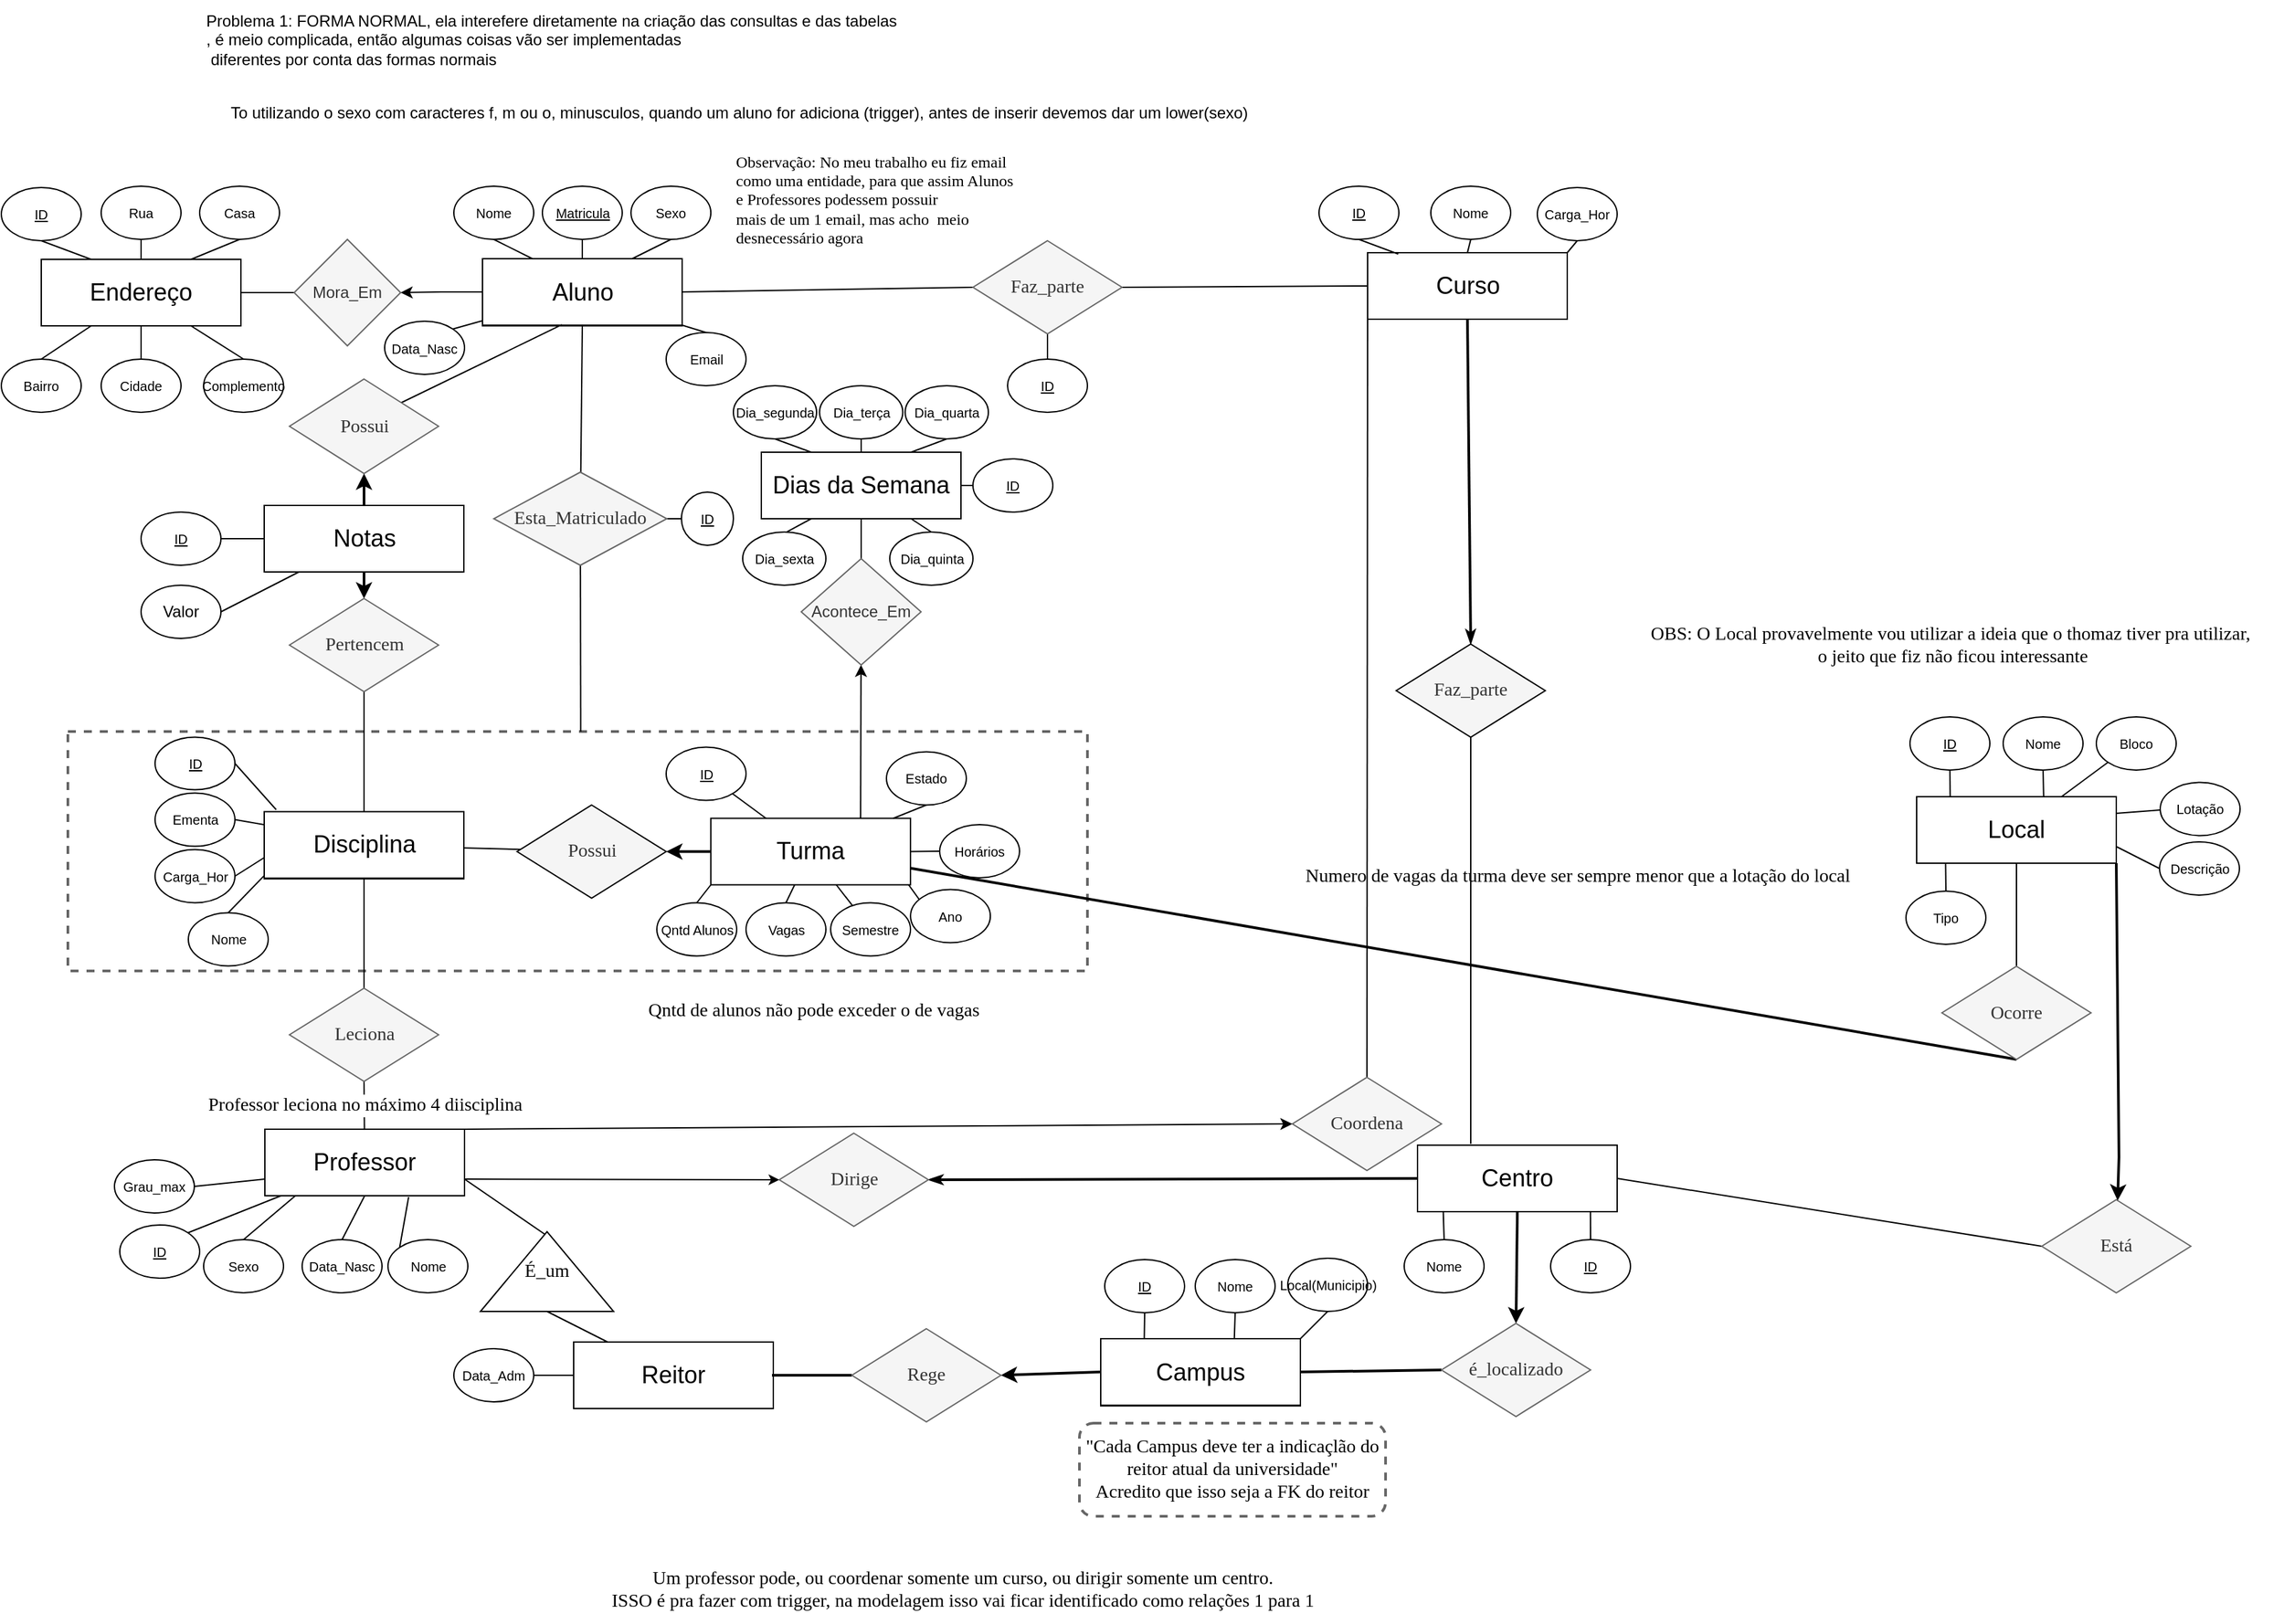 <mxfile version="20.3.0" type="device"><diagram id="SuegEitDsE8lstr2aGfj" name="Page-1"><mxGraphModel dx="3268" dy="1551" grid="1" gridSize="10" guides="1" tooltips="1" connect="1" arrows="1" fold="1" page="1" pageScale="1" pageWidth="850" pageHeight="1100" math="0" shadow="0"><root><mxCell id="0"/><mxCell id="1" parent="0"/><mxCell id="6w_OX7ekl_xbt4gd-RmK-88" value="" style="rounded=0;whiteSpace=wrap;html=1;fontFamily=Tahoma;fontSize=14;fontColor=default;textOpacity=20;shadow=0;dashed=1;strokeWidth=2;strokeColor=#666666;fillColor=none;" parent="1" vertex="1"><mxGeometry x="-1680" y="430" width="766" height="180" as="geometry"/></mxCell><mxCell id="6w_OX7ekl_xbt4gd-RmK-1" value="&lt;div&gt;&lt;br&gt;&lt;/div&gt;&lt;div&gt;&lt;br&gt;&lt;/div&gt;" style="text;html=1;align=center;verticalAlign=middle;resizable=0;points=[];autosize=1;strokeColor=none;fillColor=none;" parent="1" vertex="1"><mxGeometry x="-475" y="170" width="20" height="40" as="geometry"/></mxCell><mxCell id="6w_OX7ekl_xbt4gd-RmK-2" value="&lt;div style=&quot;font-size: 18px;&quot;&gt;Aluno&lt;/div&gt;" style="rounded=0;whiteSpace=wrap;html=1;" parent="1" vertex="1"><mxGeometry x="-1368.5" y="75" width="150" height="50" as="geometry"/></mxCell><mxCell id="6w_OX7ekl_xbt4gd-RmK-3" style="edgeStyle=none;rounded=0;orthogonalLoop=1;jettySize=auto;html=1;exitX=0.5;exitY=1;exitDx=0;exitDy=0;entryX=0.25;entryY=0;entryDx=0;entryDy=0;fontSize=10;endArrow=none;endFill=0;" parent="1" source="6w_OX7ekl_xbt4gd-RmK-4" target="6w_OX7ekl_xbt4gd-RmK-14" edge="1"><mxGeometry relative="1" as="geometry"><mxPoint x="-1368.5" y="85" as="targetPoint"/></mxGeometry></mxCell><mxCell id="6w_OX7ekl_xbt4gd-RmK-4" value="&lt;div style=&quot;font-size: 10px;&quot;&gt;Nome&lt;/div&gt;" style="ellipse;whiteSpace=wrap;html=1;rounded=1;glass=0;sketch=0;strokeColor=default;gradientColor=none;fontSize=10;" parent="1" vertex="1"><mxGeometry x="-1390" y="20" width="60" height="40" as="geometry"/></mxCell><mxCell id="6w_OX7ekl_xbt4gd-RmK-5" style="rounded=0;orthogonalLoop=1;jettySize=auto;html=1;exitX=0.5;exitY=1;exitDx=0;exitDy=0;entryX=0.5;entryY=0;entryDx=0;entryDy=0;fontSize=10;endArrow=none;endFill=0;" parent="1" source="6w_OX7ekl_xbt4gd-RmK-6" target="6w_OX7ekl_xbt4gd-RmK-14" edge="1"><mxGeometry relative="1" as="geometry"><mxPoint x="-1368.5" y="60" as="targetPoint"/></mxGeometry></mxCell><mxCell id="6w_OX7ekl_xbt4gd-RmK-6" value="&lt;div style=&quot;font-size: 10px;&quot;&gt;&lt;u&gt;Matricula&lt;/u&gt;&lt;/div&gt;" style="ellipse;whiteSpace=wrap;html=1;rounded=1;glass=0;sketch=0;strokeColor=default;gradientColor=none;fontSize=10;" parent="1" vertex="1"><mxGeometry x="-1323.5" y="20" width="60" height="40" as="geometry"/></mxCell><mxCell id="6w_OX7ekl_xbt4gd-RmK-7" style="edgeStyle=none;rounded=0;orthogonalLoop=1;jettySize=auto;html=1;exitX=0.5;exitY=1;exitDx=0;exitDy=0;entryX=0.75;entryY=0;entryDx=0;entryDy=0;fontSize=10;endArrow=none;endFill=0;" parent="1" source="6w_OX7ekl_xbt4gd-RmK-8" target="6w_OX7ekl_xbt4gd-RmK-14" edge="1"><mxGeometry relative="1" as="geometry"/></mxCell><mxCell id="6w_OX7ekl_xbt4gd-RmK-8" value="&lt;div style=&quot;font-size: 10px;&quot;&gt;Sexo&lt;/div&gt;" style="ellipse;whiteSpace=wrap;html=1;rounded=1;glass=0;sketch=0;strokeColor=default;gradientColor=none;fontSize=10;" parent="1" vertex="1"><mxGeometry x="-1256.92" y="20" width="60" height="40" as="geometry"/></mxCell><mxCell id="6w_OX7ekl_xbt4gd-RmK-11" style="edgeStyle=none;rounded=0;orthogonalLoop=1;jettySize=auto;html=1;exitX=0.5;exitY=0;exitDx=0;exitDy=0;fontSize=10;endArrow=none;endFill=0;" parent="1" source="6w_OX7ekl_xbt4gd-RmK-8" target="6w_OX7ekl_xbt4gd-RmK-8" edge="1"><mxGeometry relative="1" as="geometry"/></mxCell><mxCell id="6w_OX7ekl_xbt4gd-RmK-12" style="edgeStyle=none;rounded=0;orthogonalLoop=1;jettySize=auto;html=1;exitX=1;exitY=0;exitDx=0;exitDy=0;strokeWidth=1;fontFamily=Tahoma;fontSize=14;startArrow=none;startFill=0;endArrow=none;endFill=0;startSize=5;" parent="1" source="6w_OX7ekl_xbt4gd-RmK-13" target="6w_OX7ekl_xbt4gd-RmK-2" edge="1"><mxGeometry relative="1" as="geometry"><mxPoint x="-1370.5" y="120.5" as="targetPoint"/></mxGeometry></mxCell><mxCell id="6w_OX7ekl_xbt4gd-RmK-13" value="&lt;font style=&quot;font-size: 10px;&quot;&gt;Data_Nasc&lt;/font&gt;" style="ellipse;whiteSpace=wrap;html=1;rounded=1;glass=0;sketch=0;strokeColor=default;gradientColor=none;" parent="1" vertex="1"><mxGeometry x="-1442" y="121.5" width="60" height="40" as="geometry"/></mxCell><mxCell id="6w_OX7ekl_xbt4gd-RmK-49" style="edgeStyle=none;shape=connector;rounded=0;orthogonalLoop=1;jettySize=auto;html=1;exitX=0.5;exitY=1;exitDx=0;exitDy=0;labelBackgroundColor=default;strokeColor=default;strokeWidth=1;fontFamily=Tahoma;fontSize=14;fontColor=default;startArrow=none;startFill=0;endArrow=none;endFill=0;startSize=5;" parent="1" source="6w_OX7ekl_xbt4gd-RmK-14" target="6w_OX7ekl_xbt4gd-RmK-48" edge="1"><mxGeometry relative="1" as="geometry"/></mxCell><mxCell id="6w_OX7ekl_xbt4gd-RmK-51" style="edgeStyle=none;shape=connector;rounded=0;orthogonalLoop=1;jettySize=auto;html=1;exitX=1;exitY=0.5;exitDx=0;exitDy=0;entryX=0;entryY=0.5;entryDx=0;entryDy=0;labelBackgroundColor=default;strokeColor=default;strokeWidth=1;fontFamily=Tahoma;fontSize=14;fontColor=default;startArrow=none;startFill=0;endArrow=none;endFill=0;startSize=5;" parent="1" source="6w_OX7ekl_xbt4gd-RmK-14" target="6w_OX7ekl_xbt4gd-RmK-47" edge="1"><mxGeometry relative="1" as="geometry"/></mxCell><mxCell id="KAxtomE92oActcKbeNAL-1" style="edgeStyle=orthogonalEdgeStyle;rounded=0;orthogonalLoop=1;jettySize=auto;html=1;exitX=0;exitY=0.5;exitDx=0;exitDy=0;endArrow=classic;endFill=1;startArrow=none;startFill=0;" parent="1" source="6w_OX7ekl_xbt4gd-RmK-14" target="KAxtomE92oActcKbeNAL-2" edge="1"><mxGeometry relative="1" as="geometry"><mxPoint x="-1470" y="100" as="targetPoint"/></mxGeometry></mxCell><mxCell id="6w_OX7ekl_xbt4gd-RmK-14" value="&lt;div style=&quot;font-size: 18px;&quot;&gt;Aluno&lt;/div&gt;" style="rounded=0;whiteSpace=wrap;html=1;" parent="1" vertex="1"><mxGeometry x="-1368.5" y="74.5" width="150" height="50" as="geometry"/></mxCell><mxCell id="6w_OX7ekl_xbt4gd-RmK-18" style="edgeStyle=none;shape=connector;rounded=0;orthogonalLoop=1;jettySize=auto;html=1;exitX=0.5;exitY=0;exitDx=0;exitDy=0;entryX=1;entryY=1;entryDx=0;entryDy=0;labelBackgroundColor=default;strokeColor=default;strokeWidth=1;fontFamily=Tahoma;fontSize=14;fontColor=default;startArrow=none;startFill=0;endArrow=none;endFill=0;startSize=5;" parent="1" source="6w_OX7ekl_xbt4gd-RmK-16" target="6w_OX7ekl_xbt4gd-RmK-14" edge="1"><mxGeometry relative="1" as="geometry"/></mxCell><mxCell id="6w_OX7ekl_xbt4gd-RmK-16" value="&lt;div style=&quot;font-size: 10px;&quot;&gt;Email&lt;/div&gt;" style="ellipse;whiteSpace=wrap;html=1;rounded=1;glass=0;sketch=0;strokeColor=default;gradientColor=none;fontSize=10;" parent="1" vertex="1"><mxGeometry x="-1230.5" y="130" width="60" height="40" as="geometry"/></mxCell><mxCell id="6w_OX7ekl_xbt4gd-RmK-19" value="&lt;div style=&quot;font-size: 12px;&quot;&gt;Observação: No meu trabalho eu fiz email &lt;br style=&quot;font-size: 12px;&quot;&gt;&lt;/div&gt;&lt;div style=&quot;font-size: 12px;&quot;&gt;como uma entidade, para que assim Alunos&lt;/div&gt;&lt;div style=&quot;font-size: 12px;&quot;&gt;e Professores podessem possuir &lt;br style=&quot;font-size: 12px;&quot;&gt;&lt;/div&gt;&lt;div style=&quot;font-size: 12px;&quot;&gt;mais de um 1 email, mas acho&amp;nbsp; meio &lt;br style=&quot;font-size: 12px;&quot;&gt;&lt;/div&gt;&lt;div style=&quot;font-size: 12px;&quot;&gt;desnecessário agora&lt;/div&gt;" style="text;html=1;align=left;verticalAlign=middle;resizable=0;points=[];autosize=1;strokeColor=none;fillColor=none;fontSize=12;fontFamily=Tahoma;fontColor=default;" parent="1" vertex="1"><mxGeometry x="-1180" y="-15.5" width="260" height="90" as="geometry"/></mxCell><mxCell id="6w_OX7ekl_xbt4gd-RmK-31" style="edgeStyle=none;rounded=0;orthogonalLoop=1;jettySize=auto;html=1;exitX=0.75;exitY=0;exitDx=0;exitDy=0;entryX=0.5;entryY=1;entryDx=0;entryDy=0;strokeWidth=1;fontFamily=Tahoma;fontSize=14;startArrow=none;startFill=0;endArrow=none;endFill=0;startSize=5;" parent="1" source="6w_OX7ekl_xbt4gd-RmK-32" target="6w_OX7ekl_xbt4gd-RmK-37" edge="1"><mxGeometry relative="1" as="geometry"/></mxCell><mxCell id="ONmvHlRrNHZn-u0wZeeO-1" style="rounded=0;orthogonalLoop=1;jettySize=auto;html=1;exitX=0.75;exitY=0;exitDx=0;exitDy=0;endArrow=classic;endFill=1;startArrow=none;startFill=0;" edge="1" parent="1" source="6w_OX7ekl_xbt4gd-RmK-32" target="ONmvHlRrNHZn-u0wZeeO-2"><mxGeometry relative="1" as="geometry"><mxPoint x="-1084" y="340" as="targetPoint"/></mxGeometry></mxCell><mxCell id="6w_OX7ekl_xbt4gd-RmK-32" value="&lt;div style=&quot;font-size: 18px;&quot;&gt;Turma&lt;/div&gt;" style="rounded=0;whiteSpace=wrap;html=1;" parent="1" vertex="1"><mxGeometry x="-1196.92" y="495.25" width="150" height="50" as="geometry"/></mxCell><mxCell id="6w_OX7ekl_xbt4gd-RmK-91" value="" style="edgeStyle=none;shape=connector;rounded=0;orthogonalLoop=1;jettySize=auto;html=1;labelBackgroundColor=default;strokeColor=default;strokeWidth=1;fontFamily=Tahoma;fontSize=14;fontColor=default;startArrow=none;startFill=0;endArrow=none;endFill=0;startSize=5;" parent="1" source="6w_OX7ekl_xbt4gd-RmK-34" target="6w_OX7ekl_xbt4gd-RmK-32" edge="1"><mxGeometry relative="1" as="geometry"/></mxCell><mxCell id="6w_OX7ekl_xbt4gd-RmK-34" value="&lt;u&gt;ID&lt;/u&gt;" style="ellipse;whiteSpace=wrap;html=1;rounded=1;glass=0;sketch=0;strokeColor=default;gradientColor=none;fontSize=10;" parent="1" vertex="1"><mxGeometry x="-1230.5" y="441.75" width="60" height="40" as="geometry"/></mxCell><mxCell id="6w_OX7ekl_xbt4gd-RmK-93" value="" style="edgeStyle=none;shape=connector;rounded=0;orthogonalLoop=1;jettySize=auto;html=1;labelBackgroundColor=default;strokeColor=default;strokeWidth=1;fontFamily=Tahoma;fontSize=14;fontColor=default;startArrow=none;startFill=0;endArrow=none;endFill=0;startSize=5;" parent="1" source="6w_OX7ekl_xbt4gd-RmK-36" target="6w_OX7ekl_xbt4gd-RmK-32" edge="1"><mxGeometry relative="1" as="geometry"/></mxCell><mxCell id="6w_OX7ekl_xbt4gd-RmK-36" value="Semestre" style="ellipse;whiteSpace=wrap;html=1;rounded=1;glass=0;sketch=0;strokeColor=default;gradientColor=none;fontSize=10;" parent="1" vertex="1"><mxGeometry x="-1106.92" y="558.75" width="60" height="40" as="geometry"/></mxCell><mxCell id="6w_OX7ekl_xbt4gd-RmK-37" value="Ano" style="ellipse;whiteSpace=wrap;html=1;rounded=1;glass=0;sketch=0;strokeColor=default;gradientColor=none;fontSize=10;" parent="1" vertex="1"><mxGeometry x="-1046.92" y="548.75" width="60" height="40" as="geometry"/></mxCell><mxCell id="6w_OX7ekl_xbt4gd-RmK-38" style="edgeStyle=none;rounded=0;orthogonalLoop=1;jettySize=auto;html=1;exitX=0.5;exitY=1;exitDx=0;exitDy=0;strokeWidth=1;fontFamily=Tahoma;fontSize=14;startArrow=none;startFill=0;endArrow=none;endFill=0;startSize=5;" parent="1" source="6w_OX7ekl_xbt4gd-RmK-39" target="6w_OX7ekl_xbt4gd-RmK-32" edge="1"><mxGeometry relative="1" as="geometry"/></mxCell><mxCell id="6w_OX7ekl_xbt4gd-RmK-39" value="Estado" style="ellipse;whiteSpace=wrap;html=1;rounded=1;glass=0;sketch=0;strokeColor=default;gradientColor=none;fontSize=10;" parent="1" vertex="1"><mxGeometry x="-1065" y="445.25" width="60" height="40" as="geometry"/></mxCell><mxCell id="6w_OX7ekl_xbt4gd-RmK-57" style="edgeStyle=none;shape=connector;rounded=0;orthogonalLoop=1;jettySize=auto;html=1;exitX=0;exitY=0.5;exitDx=0;exitDy=0;entryX=1;entryY=0.5;entryDx=0;entryDy=0;labelBackgroundColor=default;strokeColor=default;strokeWidth=1;fontFamily=Tahoma;fontSize=14;fontColor=default;startArrow=none;startFill=0;endArrow=none;endFill=0;startSize=5;" parent="1" source="6w_OX7ekl_xbt4gd-RmK-41" target="6w_OX7ekl_xbt4gd-RmK-32" edge="1"><mxGeometry relative="1" as="geometry"/></mxCell><mxCell id="6w_OX7ekl_xbt4gd-RmK-41" value="Horários" style="ellipse;whiteSpace=wrap;html=1;rounded=1;glass=0;sketch=0;strokeColor=default;gradientColor=none;fontSize=10;" parent="1" vertex="1"><mxGeometry x="-1025" y="500" width="60" height="40" as="geometry"/></mxCell><mxCell id="6w_OX7ekl_xbt4gd-RmK-46" style="edgeStyle=none;rounded=0;orthogonalLoop=1;jettySize=auto;html=1;entryX=0;entryY=0.5;entryDx=0;entryDy=0;strokeWidth=2;startArrow=blockThin;startFill=1;endArrow=none;endFill=0;" parent="1" edge="1"><mxGeometry relative="1" as="geometry"><mxPoint x="-978.92" y="595.75" as="sourcePoint"/><mxPoint x="-978.92" y="595.75" as="targetPoint"/></mxGeometry></mxCell><mxCell id="6w_OX7ekl_xbt4gd-RmK-65" style="edgeStyle=none;shape=connector;rounded=0;orthogonalLoop=1;jettySize=auto;html=1;exitX=1;exitY=0.5;exitDx=0;exitDy=0;entryX=0;entryY=0.5;entryDx=0;entryDy=0;labelBackgroundColor=default;strokeColor=default;strokeWidth=1;fontFamily=Tahoma;fontSize=14;fontColor=default;startArrow=none;startFill=0;endArrow=none;endFill=0;startSize=5;" parent="1" source="6w_OX7ekl_xbt4gd-RmK-47" target="6w_OX7ekl_xbt4gd-RmK-58" edge="1"><mxGeometry relative="1" as="geometry"/></mxCell><mxCell id="ONmvHlRrNHZn-u0wZeeO-26" style="edgeStyle=none;rounded=0;orthogonalLoop=1;jettySize=auto;html=1;exitX=0.5;exitY=1;exitDx=0;exitDy=0;entryX=0.5;entryY=0;entryDx=0;entryDy=0;endArrow=none;endFill=0;" edge="1" parent="1" source="6w_OX7ekl_xbt4gd-RmK-47" target="ONmvHlRrNHZn-u0wZeeO-25"><mxGeometry relative="1" as="geometry"/></mxCell><mxCell id="6w_OX7ekl_xbt4gd-RmK-47" value="&lt;font face=&quot;Tahoma&quot;&gt;&lt;span style=&quot;font-size: 14px;&quot;&gt;Faz_parte&lt;br&gt;&lt;/span&gt;&lt;/font&gt;" style="rhombus;whiteSpace=wrap;html=1;rounded=0;glass=0;sketch=0;strokeColor=#666666;fontSize=10;fillColor=#f5f5f5;fontColor=#333333;" parent="1" vertex="1"><mxGeometry x="-1000" y="61" width="112" height="70" as="geometry"/></mxCell><mxCell id="6w_OX7ekl_xbt4gd-RmK-89" value="" style="edgeStyle=none;shape=connector;rounded=0;orthogonalLoop=1;jettySize=auto;html=1;labelBackgroundColor=default;strokeColor=default;strokeWidth=1;fontFamily=Tahoma;fontSize=14;fontColor=default;startArrow=none;startFill=0;endArrow=none;endFill=0;startSize=5;entryX=0.503;entryY=0;entryDx=0;entryDy=0;entryPerimeter=0;" parent="1" source="6w_OX7ekl_xbt4gd-RmK-48" target="6w_OX7ekl_xbt4gd-RmK-88" edge="1"><mxGeometry relative="1" as="geometry"><mxPoint x="-1293" y="420" as="targetPoint"/></mxGeometry></mxCell><mxCell id="ONmvHlRrNHZn-u0wZeeO-23" style="edgeStyle=none;rounded=0;orthogonalLoop=1;jettySize=auto;html=1;exitX=1;exitY=0.5;exitDx=0;exitDy=0;endArrow=none;endFill=0;entryX=0;entryY=0.5;entryDx=0;entryDy=0;" edge="1" parent="1" source="6w_OX7ekl_xbt4gd-RmK-48" target="ONmvHlRrNHZn-u0wZeeO-24"><mxGeometry relative="1" as="geometry"><mxPoint x="-1220" y="270" as="targetPoint"/></mxGeometry></mxCell><mxCell id="6w_OX7ekl_xbt4gd-RmK-48" value="&lt;font face=&quot;Tahoma&quot;&gt;&lt;span style=&quot;font-size: 14px;&quot;&gt;Esta_Matriculado&lt;/span&gt;&lt;/font&gt;" style="rhombus;whiteSpace=wrap;html=1;rounded=0;glass=0;sketch=0;strokeColor=#666666;fontSize=10;fillColor=#f5f5f5;fontColor=#333333;" parent="1" vertex="1"><mxGeometry x="-1360" y="235" width="130" height="70" as="geometry"/></mxCell><mxCell id="6w_OX7ekl_xbt4gd-RmK-58" value="&lt;div style=&quot;font-size: 18px;&quot;&gt;Curso&lt;/div&gt;" style="rounded=0;whiteSpace=wrap;html=1;" parent="1" vertex="1"><mxGeometry x="-703.5" y="70" width="150" height="50" as="geometry"/></mxCell><mxCell id="6w_OX7ekl_xbt4gd-RmK-59" style="edgeStyle=none;rounded=0;orthogonalLoop=1;jettySize=auto;html=1;exitX=0.5;exitY=1;exitDx=0;exitDy=0;fontFamily=Tahoma;fontSize=14;endArrow=none;endFill=0;startSize=5;" parent="1" source="6w_OX7ekl_xbt4gd-RmK-60" edge="1"><mxGeometry relative="1" as="geometry"><mxPoint x="-680.5" y="71" as="targetPoint"/></mxGeometry></mxCell><mxCell id="6w_OX7ekl_xbt4gd-RmK-60" value="&lt;u&gt;ID&lt;/u&gt;" style="ellipse;whiteSpace=wrap;html=1;rounded=1;glass=0;sketch=0;strokeColor=default;gradientColor=none;fontSize=10;" parent="1" vertex="1"><mxGeometry x="-740" y="20" width="60" height="40" as="geometry"/></mxCell><mxCell id="6w_OX7ekl_xbt4gd-RmK-61" style="edgeStyle=none;rounded=0;orthogonalLoop=1;jettySize=auto;html=1;exitX=0.5;exitY=1;exitDx=0;exitDy=0;fontFamily=Tahoma;fontSize=14;endArrow=none;endFill=0;startSize=5;entryX=0.5;entryY=0;entryDx=0;entryDy=0;" parent="1" source="6w_OX7ekl_xbt4gd-RmK-62" target="6w_OX7ekl_xbt4gd-RmK-58" edge="1"><mxGeometry relative="1" as="geometry"><mxPoint x="-615.5" y="69" as="targetPoint"/></mxGeometry></mxCell><mxCell id="6w_OX7ekl_xbt4gd-RmK-62" value="Nome" style="ellipse;whiteSpace=wrap;html=1;rounded=1;glass=0;sketch=0;strokeColor=default;gradientColor=none;fontSize=10;" parent="1" vertex="1"><mxGeometry x="-656" y="20" width="60" height="40" as="geometry"/></mxCell><mxCell id="6w_OX7ekl_xbt4gd-RmK-63" style="edgeStyle=none;rounded=0;orthogonalLoop=1;jettySize=auto;html=1;exitX=0.5;exitY=1;exitDx=0;exitDy=0;entryX=1;entryY=0;entryDx=0;entryDy=0;fontFamily=Tahoma;fontSize=14;endArrow=none;endFill=0;startSize=5;" parent="1" source="6w_OX7ekl_xbt4gd-RmK-64" target="6w_OX7ekl_xbt4gd-RmK-58" edge="1"><mxGeometry relative="1" as="geometry"/></mxCell><mxCell id="6w_OX7ekl_xbt4gd-RmK-64" value="Carga_Hor" style="ellipse;whiteSpace=wrap;html=1;rounded=1;glass=0;sketch=0;strokeColor=default;gradientColor=none;fontSize=10;" parent="1" vertex="1"><mxGeometry x="-576" y="21" width="60" height="40" as="geometry"/></mxCell><mxCell id="6w_OX7ekl_xbt4gd-RmK-77" value="&lt;div style=&quot;font-size: 18px;&quot;&gt;Disciplina&lt;/div&gt;" style="rounded=0;whiteSpace=wrap;html=1;" parent="1" vertex="1"><mxGeometry x="-1532.5" y="490.75" width="150" height="50" as="geometry"/></mxCell><mxCell id="6w_OX7ekl_xbt4gd-RmK-78" style="edgeStyle=none;rounded=0;orthogonalLoop=1;jettySize=auto;html=1;exitX=1;exitY=0.5;exitDx=0;exitDy=0;strokeWidth=1;fontFamily=Tahoma;fontSize=14;startArrow=none;startFill=0;endArrow=none;endFill=0;startSize=5;" parent="1" source="6w_OX7ekl_xbt4gd-RmK-79" edge="1"><mxGeometry relative="1" as="geometry"><mxPoint x="-1523.5" y="488.75" as="targetPoint"/></mxGeometry></mxCell><mxCell id="6w_OX7ekl_xbt4gd-RmK-79" value="&lt;u&gt;ID&lt;/u&gt;" style="ellipse;whiteSpace=wrap;html=1;rounded=1;glass=0;sketch=0;strokeColor=default;gradientColor=none;fontSize=10;" parent="1" vertex="1"><mxGeometry x="-1614.5" y="434.25" width="60" height="39.5" as="geometry"/></mxCell><mxCell id="6w_OX7ekl_xbt4gd-RmK-80" style="edgeStyle=none;rounded=0;orthogonalLoop=1;jettySize=auto;html=1;exitX=0.5;exitY=0;exitDx=0;exitDy=0;entryX=0.122;entryY=1.004;entryDx=0;entryDy=0;entryPerimeter=0;strokeWidth=1;fontFamily=Tahoma;fontSize=14;startArrow=none;startFill=0;endArrow=none;endFill=0;startSize=5;" parent="1" source="6w_OX7ekl_xbt4gd-RmK-81" edge="1"><mxGeometry relative="1" as="geometry"><mxPoint x="-1514.2" y="519.45" as="targetPoint"/></mxGeometry></mxCell><mxCell id="6w_OX7ekl_xbt4gd-RmK-81" value="&lt;div&gt;Nome&lt;/div&gt;" style="ellipse;whiteSpace=wrap;html=1;rounded=1;glass=0;sketch=0;strokeColor=default;gradientColor=none;fontSize=10;" parent="1" vertex="1"><mxGeometry x="-1589.5" y="566.25" width="60" height="40" as="geometry"/></mxCell><mxCell id="6w_OX7ekl_xbt4gd-RmK-82" style="edgeStyle=none;rounded=0;orthogonalLoop=1;jettySize=auto;html=1;exitX=1;exitY=0.5;exitDx=0;exitDy=0;entryX=0;entryY=0.5;entryDx=0;entryDy=0;strokeWidth=1;fontFamily=Tahoma;fontSize=14;startArrow=none;startFill=0;endArrow=none;endFill=0;startSize=5;" parent="1" source="6w_OX7ekl_xbt4gd-RmK-83" edge="1"><mxGeometry relative="1" as="geometry"><mxPoint x="-1532.5" y="494.25" as="targetPoint"/><Array as="points"><mxPoint x="-1528.5" y="500.75"/></Array></mxGeometry></mxCell><mxCell id="6w_OX7ekl_xbt4gd-RmK-83" value="&lt;div&gt;Ementa&lt;br&gt;&lt;/div&gt;" style="ellipse;whiteSpace=wrap;html=1;rounded=1;glass=0;sketch=0;strokeColor=default;gradientColor=none;fontSize=10;" parent="1" vertex="1"><mxGeometry x="-1614.5" y="476.25" width="60" height="40" as="geometry"/></mxCell><mxCell id="6w_OX7ekl_xbt4gd-RmK-84" style="edgeStyle=none;rounded=0;orthogonalLoop=1;jettySize=auto;html=1;exitX=1;exitY=0.5;exitDx=0;exitDy=0;strokeWidth=1;fontFamily=Tahoma;fontSize=14;startArrow=none;startFill=0;endArrow=none;endFill=0;startSize=5;" parent="1" source="6w_OX7ekl_xbt4gd-RmK-85" edge="1"><mxGeometry relative="1" as="geometry"><mxPoint x="-1524.5" y="519.75" as="targetPoint"/></mxGeometry></mxCell><mxCell id="6w_OX7ekl_xbt4gd-RmK-85" value="Carga_Hor" style="ellipse;whiteSpace=wrap;html=1;rounded=1;glass=0;sketch=0;strokeColor=default;gradientColor=none;fontSize=10;" parent="1" vertex="1"><mxGeometry x="-1614.5" y="518.75" width="60" height="40" as="geometry"/></mxCell><mxCell id="6w_OX7ekl_xbt4gd-RmK-104" style="edgeStyle=none;shape=connector;rounded=0;orthogonalLoop=1;jettySize=auto;html=1;entryX=0.5;entryY=1;entryDx=0;entryDy=0;labelBackgroundColor=default;strokeColor=default;strokeWidth=2;fontFamily=Tahoma;fontSize=14;fontColor=default;startArrow=classic;startFill=1;endArrow=none;endFill=0;exitX=0.5;exitY=0;exitDx=0;exitDy=0;" parent="1" source="6w_OX7ekl_xbt4gd-RmK-109" target="6w_OX7ekl_xbt4gd-RmK-103" edge="1"><mxGeometry relative="1" as="geometry"><mxPoint x="-1457" y="319" as="sourcePoint"/></mxGeometry></mxCell><mxCell id="6w_OX7ekl_xbt4gd-RmK-87" value="&lt;div style=&quot;font-size: 18px;&quot;&gt;Disciplina&lt;/div&gt;" style="rounded=0;whiteSpace=wrap;html=1;" parent="1" vertex="1"><mxGeometry x="-1532.5" y="490.25" width="150" height="50" as="geometry"/></mxCell><mxCell id="6w_OX7ekl_xbt4gd-RmK-97" value="" style="edgeStyle=none;shape=connector;rounded=0;orthogonalLoop=1;jettySize=auto;html=1;labelBackgroundColor=default;strokeColor=default;strokeWidth=1;fontFamily=Tahoma;fontSize=14;fontColor=default;startArrow=none;startFill=0;endArrow=none;endFill=0;startSize=5;" parent="1" source="6w_OX7ekl_xbt4gd-RmK-90" target="6w_OX7ekl_xbt4gd-RmK-87" edge="1"><mxGeometry relative="1" as="geometry"/></mxCell><mxCell id="6w_OX7ekl_xbt4gd-RmK-99" style="edgeStyle=none;rounded=0;orthogonalLoop=1;jettySize=auto;html=1;entryX=0;entryY=0.5;entryDx=0;entryDy=0;labelBackgroundColor=default;strokeColor=default;strokeWidth=2;fontFamily=Tahoma;fontSize=14;fontColor=default;startArrow=classic;startFill=1;endArrow=none;endFill=0;" parent="1" source="6w_OX7ekl_xbt4gd-RmK-90" target="6w_OX7ekl_xbt4gd-RmK-32" edge="1"><mxGeometry relative="1" as="geometry"/></mxCell><mxCell id="6w_OX7ekl_xbt4gd-RmK-90" value="&lt;div&gt;&lt;font style=&quot;font-size: 14px;&quot; face=&quot;Tahoma&quot;&gt;Possui&lt;/font&gt;&lt;/div&gt;" style="rhombus;whiteSpace=wrap;html=1;rounded=0;glass=0;sketch=0;strokeColor=#000000;fontSize=10;fillColor=#f5f5f5;fontColor=#333333;strokeWidth=1;" parent="1" vertex="1"><mxGeometry x="-1342.5" y="485.25" width="112" height="70" as="geometry"/></mxCell><mxCell id="6w_OX7ekl_xbt4gd-RmK-103" value="&lt;div style=&quot;font-size: 18px;&quot;&gt;Notas&lt;br&gt;&lt;/div&gt;" style="rounded=0;whiteSpace=wrap;html=1;" parent="1" vertex="1"><mxGeometry x="-1532.5" y="260" width="150" height="50" as="geometry"/></mxCell><mxCell id="6w_OX7ekl_xbt4gd-RmK-107" style="edgeStyle=none;shape=connector;rounded=0;orthogonalLoop=1;jettySize=auto;html=1;exitX=0.5;exitY=1;exitDx=0;exitDy=0;entryX=0.5;entryY=0;entryDx=0;entryDy=0;labelBackgroundColor=default;strokeColor=default;strokeWidth=2;fontFamily=Tahoma;fontSize=14;fontColor=default;startArrow=classic;startFill=1;endArrow=none;endFill=0;" parent="1" source="6w_OX7ekl_xbt4gd-RmK-105" target="6w_OX7ekl_xbt4gd-RmK-103" edge="1"><mxGeometry relative="1" as="geometry"/></mxCell><mxCell id="6w_OX7ekl_xbt4gd-RmK-108" style="edgeStyle=none;shape=connector;rounded=0;orthogonalLoop=1;jettySize=auto;html=1;exitX=1;exitY=0;exitDx=0;exitDy=0;entryX=0.398;entryY=0.992;entryDx=0;entryDy=0;entryPerimeter=0;labelBackgroundColor=default;strokeColor=default;strokeWidth=1;fontFamily=Tahoma;fontSize=14;fontColor=default;startArrow=none;startFill=0;endArrow=none;endFill=0;" parent="1" source="6w_OX7ekl_xbt4gd-RmK-105" target="6w_OX7ekl_xbt4gd-RmK-14" edge="1"><mxGeometry relative="1" as="geometry"/></mxCell><mxCell id="6w_OX7ekl_xbt4gd-RmK-105" value="&lt;font face=&quot;Tahoma&quot;&gt;&lt;span style=&quot;font-size: 14px;&quot;&gt;Possui&lt;br&gt;&lt;/span&gt;&lt;/font&gt;" style="rhombus;whiteSpace=wrap;html=1;rounded=0;glass=0;sketch=0;strokeColor=#666666;fontSize=10;fillColor=#f5f5f5;fontColor=#333333;" parent="1" vertex="1"><mxGeometry x="-1513.5" y="165" width="112" height="71" as="geometry"/></mxCell><mxCell id="6w_OX7ekl_xbt4gd-RmK-111" value="" style="edgeStyle=none;shape=connector;rounded=0;orthogonalLoop=1;jettySize=auto;html=1;labelBackgroundColor=default;strokeColor=default;strokeWidth=1;fontFamily=Tahoma;fontSize=14;fontColor=default;startArrow=none;startFill=0;endArrow=none;endFill=0;" parent="1" source="6w_OX7ekl_xbt4gd-RmK-109" target="6w_OX7ekl_xbt4gd-RmK-87" edge="1"><mxGeometry relative="1" as="geometry"/></mxCell><mxCell id="6w_OX7ekl_xbt4gd-RmK-109" value="&lt;font face=&quot;Tahoma&quot;&gt;&lt;span style=&quot;font-size: 14px;&quot;&gt;Pertencem&lt;/span&gt;&lt;/font&gt;" style="rhombus;whiteSpace=wrap;html=1;rounded=0;glass=0;sketch=0;strokeColor=#666666;fontSize=10;fillColor=#f5f5f5;fontColor=#333333;" parent="1" vertex="1"><mxGeometry x="-1513.5" y="330" width="112" height="70" as="geometry"/></mxCell><mxCell id="6w_OX7ekl_xbt4gd-RmK-113" style="edgeStyle=none;shape=connector;rounded=0;orthogonalLoop=1;jettySize=auto;html=1;exitX=1;exitY=0.5;exitDx=0;exitDy=0;entryX=0;entryY=0.5;entryDx=0;entryDy=0;labelBackgroundColor=default;strokeColor=default;strokeWidth=1;fontFamily=Tahoma;fontSize=14;fontColor=default;startArrow=none;startFill=0;endArrow=none;endFill=0;" parent="1" source="6w_OX7ekl_xbt4gd-RmK-112" target="6w_OX7ekl_xbt4gd-RmK-103" edge="1"><mxGeometry relative="1" as="geometry"/></mxCell><mxCell id="6w_OX7ekl_xbt4gd-RmK-112" value="ID" style="ellipse;whiteSpace=wrap;html=1;rounded=1;glass=0;sketch=0;strokeColor=default;gradientColor=none;fontSize=10;fontStyle=4" parent="1" vertex="1"><mxGeometry x="-1625" y="265" width="60" height="40" as="geometry"/></mxCell><mxCell id="6w_OX7ekl_xbt4gd-RmK-116" style="edgeStyle=none;shape=connector;rounded=0;orthogonalLoop=1;jettySize=auto;html=1;labelBackgroundColor=default;strokeColor=default;strokeWidth=1;fontFamily=Tahoma;fontSize=14;fontColor=default;startArrow=none;startFill=0;endArrow=none;endFill=0;exitX=1;exitY=0.5;exitDx=0;exitDy=0;" parent="1" source="KAxtomE92oActcKbeNAL-19" target="6w_OX7ekl_xbt4gd-RmK-103" edge="1"><mxGeometry relative="1" as="geometry"><mxPoint x="-1553.775" y="320.287" as="sourcePoint"/></mxGeometry></mxCell><mxCell id="6w_OX7ekl_xbt4gd-RmK-135" style="edgeStyle=none;rounded=0;orthogonalLoop=1;jettySize=auto;html=1;entryX=0;entryY=0;entryDx=0;entryDy=0;strokeWidth=1;fontFamily=Tahoma;fontSize=14;startArrow=none;startFill=0;endArrow=none;endFill=0;startSize=5;" parent="1" target="6w_OX7ekl_xbt4gd-RmK-139" edge="1"><mxGeometry relative="1" as="geometry"><mxPoint x="-1424" y="780" as="sourcePoint"/></mxGeometry></mxCell><mxCell id="6w_OX7ekl_xbt4gd-RmK-136" style="edgeStyle=none;rounded=0;orthogonalLoop=1;jettySize=auto;html=1;exitX=1;exitY=0.75;exitDx=0;exitDy=0;strokeWidth=1;fontFamily=Tahoma;fontSize=14;startArrow=none;startFill=0;endArrow=none;endFill=0;startSize=5;entryX=0.892;entryY=0.549;entryDx=0;entryDy=0;entryPerimeter=0;" parent="1" source="6w_OX7ekl_xbt4gd-RmK-138" target="6w_OX7ekl_xbt4gd-RmK-162" edge="1"><mxGeometry relative="1" as="geometry"><mxPoint x="-1232" y="786.5" as="targetPoint"/></mxGeometry></mxCell><mxCell id="6w_OX7ekl_xbt4gd-RmK-137" style="edgeStyle=none;rounded=0;orthogonalLoop=1;jettySize=auto;html=1;strokeWidth=1;endArrow=classic;endFill=1;entryX=0;entryY=0.5;entryDx=0;entryDy=0;exitX=1;exitY=0;exitDx=0;exitDy=0;" parent="1" source="6w_OX7ekl_xbt4gd-RmK-138" target="6w_OX7ekl_xbt4gd-RmK-169" edge="1"><mxGeometry relative="1" as="geometry"><mxPoint x="-772" y="491" as="targetPoint"/><mxPoint x="-1383" y="775" as="sourcePoint"/></mxGeometry></mxCell><mxCell id="6w_OX7ekl_xbt4gd-RmK-177" value="Professor leciona no máximo 4 diisciplina" style="edgeStyle=none;shape=connector;rounded=0;orthogonalLoop=1;jettySize=auto;html=1;labelBackgroundColor=default;strokeColor=default;strokeWidth=1;fontFamily=Tahoma;fontSize=14;fontColor=default;startArrow=none;startFill=0;endArrow=none;endFill=0;entryX=0.5;entryY=1;entryDx=0;entryDy=0;" parent="1" source="6w_OX7ekl_xbt4gd-RmK-138" target="6w_OX7ekl_xbt4gd-RmK-178" edge="1"><mxGeometry relative="1" as="geometry"/></mxCell><mxCell id="6w_OX7ekl_xbt4gd-RmK-138" value="&lt;div style=&quot;font-size: 18px;&quot;&gt;Professor&lt;/div&gt;" style="rounded=0;whiteSpace=wrap;html=1;" parent="1" vertex="1"><mxGeometry x="-1532" y="729" width="150" height="50" as="geometry"/></mxCell><mxCell id="6w_OX7ekl_xbt4gd-RmK-139" value="&lt;div&gt;Nome&lt;/div&gt;" style="ellipse;whiteSpace=wrap;html=1;rounded=1;glass=0;sketch=0;strokeColor=default;gradientColor=none;fontSize=10;" parent="1" vertex="1"><mxGeometry x="-1439.5" y="812" width="60" height="40" as="geometry"/></mxCell><mxCell id="6w_OX7ekl_xbt4gd-RmK-140" style="edgeStyle=none;rounded=0;orthogonalLoop=1;jettySize=auto;html=1;exitX=1;exitY=0.5;exitDx=0;exitDy=0;entryX=0;entryY=0.75;entryDx=0;entryDy=0;strokeWidth=1;fontFamily=Tahoma;fontSize=14;startArrow=none;startFill=0;endArrow=none;endFill=0;startSize=5;" parent="1" source="6w_OX7ekl_xbt4gd-RmK-141" target="6w_OX7ekl_xbt4gd-RmK-138" edge="1"><mxGeometry relative="1" as="geometry"/></mxCell><mxCell id="6w_OX7ekl_xbt4gd-RmK-141" value="Grau_max" style="ellipse;whiteSpace=wrap;html=1;rounded=1;glass=0;sketch=0;strokeColor=default;gradientColor=none;fontSize=10;" parent="1" vertex="1"><mxGeometry x="-1645" y="752" width="60" height="40" as="geometry"/></mxCell><mxCell id="6w_OX7ekl_xbt4gd-RmK-142" style="edgeStyle=none;rounded=0;orthogonalLoop=1;jettySize=auto;html=1;exitX=0.5;exitY=0;exitDx=0;exitDy=0;entryX=0.153;entryY=1;entryDx=0;entryDy=0;entryPerimeter=0;strokeWidth=1;fontFamily=Tahoma;fontSize=14;endArrow=none;endFill=0;startSize=5;" parent="1" source="6w_OX7ekl_xbt4gd-RmK-143" target="6w_OX7ekl_xbt4gd-RmK-138" edge="1"><mxGeometry relative="1" as="geometry"/></mxCell><mxCell id="6w_OX7ekl_xbt4gd-RmK-143" value="&lt;div style=&quot;font-size: 10px;&quot;&gt;Sexo&lt;/div&gt;" style="ellipse;whiteSpace=wrap;html=1;rounded=1;glass=0;sketch=0;strokeColor=default;gradientColor=none;fontSize=10;" parent="1" vertex="1"><mxGeometry x="-1578" y="812" width="60" height="40" as="geometry"/></mxCell><mxCell id="6w_OX7ekl_xbt4gd-RmK-144" style="edgeStyle=none;rounded=0;orthogonalLoop=1;jettySize=auto;html=1;exitX=0.5;exitY=0;exitDx=0;exitDy=0;entryX=0.5;entryY=1;entryDx=0;entryDy=0;fontFamily=Tahoma;fontSize=14;endArrow=none;endFill=0;startSize=5;" parent="1" source="6w_OX7ekl_xbt4gd-RmK-145" target="6w_OX7ekl_xbt4gd-RmK-138" edge="1"><mxGeometry relative="1" as="geometry"/></mxCell><mxCell id="6w_OX7ekl_xbt4gd-RmK-145" value="&lt;font style=&quot;font-size: 10px;&quot;&gt;Data_Nasc&lt;/font&gt;" style="ellipse;whiteSpace=wrap;html=1;rounded=1;glass=0;sketch=0;strokeColor=default;gradientColor=none;" parent="1" vertex="1"><mxGeometry x="-1504" y="812" width="60" height="40" as="geometry"/></mxCell><mxCell id="6w_OX7ekl_xbt4gd-RmK-207" style="edgeStyle=none;shape=connector;rounded=0;orthogonalLoop=1;jettySize=auto;html=1;exitX=1;exitY=0.5;exitDx=0;exitDy=0;entryX=0;entryY=0.5;entryDx=0;entryDy=0;labelBackgroundColor=default;strokeColor=default;strokeWidth=1;fontFamily=Tahoma;fontSize=14;fontColor=default;startArrow=none;startFill=0;endArrow=none;endFill=0;" parent="1" source="6w_OX7ekl_xbt4gd-RmK-146" target="6w_OX7ekl_xbt4gd-RmK-204" edge="1"><mxGeometry relative="1" as="geometry"/></mxCell><mxCell id="6w_OX7ekl_xbt4gd-RmK-146" value="&lt;div style=&quot;font-size: 18px;&quot;&gt;Centro&lt;br&gt;&lt;/div&gt;" style="rounded=0;whiteSpace=wrap;html=1;" parent="1" vertex="1"><mxGeometry x="-666" y="741" width="150" height="50" as="geometry"/></mxCell><mxCell id="6w_OX7ekl_xbt4gd-RmK-147" style="edgeStyle=none;rounded=0;orthogonalLoop=1;jettySize=auto;html=1;exitX=0.5;exitY=0;exitDx=0;exitDy=0;entryX=0.866;entryY=0.991;entryDx=0;entryDy=0;entryPerimeter=0;strokeWidth=1;startArrow=none;startFill=0;endArrow=none;endFill=0;" parent="1" source="6w_OX7ekl_xbt4gd-RmK-148" target="6w_OX7ekl_xbt4gd-RmK-146" edge="1"><mxGeometry relative="1" as="geometry"/></mxCell><mxCell id="6w_OX7ekl_xbt4gd-RmK-148" value="&lt;u&gt;ID&lt;/u&gt;" style="ellipse;whiteSpace=wrap;html=1;rounded=1;glass=0;sketch=0;strokeColor=default;gradientColor=none;fontSize=10;" parent="1" vertex="1"><mxGeometry x="-566" y="812" width="60" height="40" as="geometry"/></mxCell><mxCell id="6w_OX7ekl_xbt4gd-RmK-149" style="edgeStyle=none;rounded=0;orthogonalLoop=1;jettySize=auto;html=1;exitX=0.5;exitY=0;exitDx=0;exitDy=0;entryX=0.129;entryY=1.006;entryDx=0;entryDy=0;entryPerimeter=0;strokeWidth=1;startArrow=none;startFill=0;endArrow=none;endFill=0;" parent="1" source="6w_OX7ekl_xbt4gd-RmK-150" target="6w_OX7ekl_xbt4gd-RmK-146" edge="1"><mxGeometry relative="1" as="geometry"/></mxCell><mxCell id="6w_OX7ekl_xbt4gd-RmK-150" value="&lt;div&gt;Nome&lt;/div&gt;" style="ellipse;whiteSpace=wrap;html=1;rounded=1;glass=0;sketch=0;strokeColor=default;gradientColor=none;fontSize=10;" parent="1" vertex="1"><mxGeometry x="-676" y="812" width="60" height="40" as="geometry"/></mxCell><mxCell id="6w_OX7ekl_xbt4gd-RmK-151" style="edgeStyle=none;rounded=0;orthogonalLoop=1;jettySize=auto;html=1;exitX=1;exitY=0.5;exitDx=0;exitDy=0;strokeWidth=2;fontFamily=Tahoma;fontSize=14;endArrow=none;endFill=0;startSize=5;entryX=0;entryY=0.5;entryDx=0;entryDy=0;startArrow=classicThin;startFill=1;" parent="1" source="6w_OX7ekl_xbt4gd-RmK-153" target="6w_OX7ekl_xbt4gd-RmK-146" edge="1"><mxGeometry relative="1" as="geometry"><mxPoint x="-1030" y="733.5" as="targetPoint"/></mxGeometry></mxCell><mxCell id="6w_OX7ekl_xbt4gd-RmK-152" style="edgeStyle=none;rounded=0;orthogonalLoop=1;jettySize=auto;html=1;exitX=0;exitY=0.5;exitDx=0;exitDy=0;entryX=1;entryY=0.75;entryDx=0;entryDy=0;strokeWidth=1;fontFamily=Tahoma;fontSize=14;startArrow=classic;startFill=1;endArrow=none;endFill=0;startSize=5;" parent="1" source="6w_OX7ekl_xbt4gd-RmK-153" target="6w_OX7ekl_xbt4gd-RmK-138" edge="1"><mxGeometry relative="1" as="geometry"/></mxCell><mxCell id="6w_OX7ekl_xbt4gd-RmK-153" value="&lt;div&gt;&lt;font style=&quot;font-size: 14px;&quot; face=&quot;Tahoma&quot;&gt;Dirige&lt;/font&gt;&lt;/div&gt;" style="rhombus;whiteSpace=wrap;html=1;rounded=0;glass=0;sketch=0;strokeColor=#666666;fontSize=10;fillColor=#f5f5f5;fontColor=#333333;" parent="1" vertex="1"><mxGeometry x="-1145.5" y="732" width="112" height="70" as="geometry"/></mxCell><mxCell id="6w_OX7ekl_xbt4gd-RmK-154" style="edgeStyle=none;rounded=0;orthogonalLoop=1;jettySize=auto;html=1;exitX=0;exitY=0.5;exitDx=0;exitDy=0;endArrow=classic;endFill=1;entryX=1;entryY=0.5;entryDx=0;entryDy=0;strokeWidth=2;" parent="1" source="6w_OX7ekl_xbt4gd-RmK-171" target="6w_OX7ekl_xbt4gd-RmK-168" edge="1"><mxGeometry relative="1" as="geometry"><mxPoint x="-1152" y="451" as="targetPoint"/></mxGeometry></mxCell><mxCell id="6w_OX7ekl_xbt4gd-RmK-155" value="&lt;div style=&quot;font-size: 18px;&quot;&gt;Campus&lt;/div&gt;" style="rounded=0;whiteSpace=wrap;html=1;" parent="1" vertex="1"><mxGeometry x="-904" y="887" width="150" height="50" as="geometry"/></mxCell><mxCell id="6w_OX7ekl_xbt4gd-RmK-156" style="edgeStyle=none;rounded=0;orthogonalLoop=1;jettySize=auto;html=1;exitX=0.5;exitY=1;exitDx=0;exitDy=0;entryX=0.218;entryY=-0.002;entryDx=0;entryDy=0;entryPerimeter=0;strokeWidth=1;fontFamily=Tahoma;fontSize=14;startArrow=none;startFill=0;endArrow=none;endFill=0;startSize=5;" parent="1" source="6w_OX7ekl_xbt4gd-RmK-157" target="6w_OX7ekl_xbt4gd-RmK-155" edge="1"><mxGeometry relative="1" as="geometry"/></mxCell><mxCell id="6w_OX7ekl_xbt4gd-RmK-157" value="&lt;u&gt;ID&lt;/u&gt;" style="ellipse;whiteSpace=wrap;html=1;rounded=1;glass=0;sketch=0;strokeColor=default;gradientColor=none;fontSize=10;" parent="1" vertex="1"><mxGeometry x="-901" y="827" width="60" height="40" as="geometry"/></mxCell><mxCell id="6w_OX7ekl_xbt4gd-RmK-158" style="edgeStyle=none;rounded=0;orthogonalLoop=1;jettySize=auto;html=1;exitX=0.5;exitY=1;exitDx=0;exitDy=0;entryX=0.669;entryY=0.004;entryDx=0;entryDy=0;entryPerimeter=0;strokeWidth=1;fontFamily=Tahoma;fontSize=14;startArrow=none;startFill=0;endArrow=none;endFill=0;startSize=5;" parent="1" source="6w_OX7ekl_xbt4gd-RmK-159" target="6w_OX7ekl_xbt4gd-RmK-155" edge="1"><mxGeometry relative="1" as="geometry"/></mxCell><mxCell id="6w_OX7ekl_xbt4gd-RmK-159" value="Nome" style="ellipse;whiteSpace=wrap;html=1;rounded=1;glass=0;sketch=0;strokeColor=default;gradientColor=none;fontSize=10;" parent="1" vertex="1"><mxGeometry x="-833" y="827" width="60" height="40" as="geometry"/></mxCell><mxCell id="6w_OX7ekl_xbt4gd-RmK-160" value="&lt;div style=&quot;font-size: 18px;&quot;&gt;Reitor&lt;/div&gt;" style="rounded=0;whiteSpace=wrap;html=1;" parent="1" vertex="1"><mxGeometry x="-1300" y="889" width="150" height="50" as="geometry"/></mxCell><mxCell id="6w_OX7ekl_xbt4gd-RmK-161" style="edgeStyle=none;rounded=0;orthogonalLoop=1;jettySize=auto;html=1;exitX=0;exitY=0.5;exitDx=0;exitDy=0;strokeWidth=1;fontFamily=Tahoma;fontSize=14;startArrow=none;startFill=0;endArrow=none;endFill=0;startSize=5;" parent="1" source="6w_OX7ekl_xbt4gd-RmK-162" target="6w_OX7ekl_xbt4gd-RmK-160" edge="1"><mxGeometry relative="1" as="geometry"/></mxCell><mxCell id="6w_OX7ekl_xbt4gd-RmK-162" value="É_um" style="triangle;whiteSpace=wrap;html=1;rounded=0;glass=0;sketch=0;strokeColor=default;fontFamily=Tahoma;fontSize=14;gradientColor=none;direction=north;" parent="1" vertex="1"><mxGeometry x="-1370" y="806" width="100" height="60" as="geometry"/></mxCell><mxCell id="6w_OX7ekl_xbt4gd-RmK-163" style="edgeStyle=none;rounded=0;orthogonalLoop=1;jettySize=auto;html=1;exitX=1;exitY=0;exitDx=0;exitDy=0;strokeWidth=1;fontFamily=Tahoma;fontSize=14;startArrow=none;startFill=0;endArrow=none;endFill=0;startSize=5;" parent="1" source="6w_OX7ekl_xbt4gd-RmK-164" target="6w_OX7ekl_xbt4gd-RmK-138" edge="1"><mxGeometry relative="1" as="geometry"><mxPoint x="-1522" y="783" as="targetPoint"/></mxGeometry></mxCell><mxCell id="6w_OX7ekl_xbt4gd-RmK-164" value="&lt;u&gt;ID&lt;/u&gt;" style="ellipse;whiteSpace=wrap;html=1;rounded=1;glass=0;sketch=0;strokeColor=default;gradientColor=none;fontSize=10;" parent="1" vertex="1"><mxGeometry x="-1641" y="801" width="60" height="40" as="geometry"/></mxCell><mxCell id="6w_OX7ekl_xbt4gd-RmK-165" style="edgeStyle=none;rounded=0;orthogonalLoop=1;jettySize=auto;html=1;exitX=1;exitY=0.5;exitDx=0;exitDy=0;entryX=0;entryY=0.5;entryDx=0;entryDy=0;strokeWidth=1;fontFamily=Tahoma;fontSize=14;startArrow=none;startFill=0;endArrow=none;endFill=0;startSize=5;" parent="1" source="6w_OX7ekl_xbt4gd-RmK-166" target="6w_OX7ekl_xbt4gd-RmK-160" edge="1"><mxGeometry relative="1" as="geometry"><mxPoint x="-1314.25" y="902" as="targetPoint"/></mxGeometry></mxCell><mxCell id="6w_OX7ekl_xbt4gd-RmK-166" value="Data_Adm" style="ellipse;whiteSpace=wrap;html=1;rounded=1;glass=0;sketch=0;strokeColor=default;gradientColor=none;fontSize=10;" parent="1" vertex="1"><mxGeometry x="-1390" y="894" width="60" height="40" as="geometry"/></mxCell><mxCell id="6w_OX7ekl_xbt4gd-RmK-167" style="edgeStyle=none;rounded=0;orthogonalLoop=1;jettySize=auto;html=1;endArrow=none;endFill=0;strokeWidth=2;exitX=0;exitY=0.5;exitDx=0;exitDy=0;" parent="1" source="6w_OX7ekl_xbt4gd-RmK-168" edge="1"><mxGeometry relative="1" as="geometry"><mxPoint x="-1212" y="591" as="sourcePoint"/><mxPoint x="-1151" y="914" as="targetPoint"/></mxGeometry></mxCell><mxCell id="6w_OX7ekl_xbt4gd-RmK-168" value="&lt;font face=&quot;Tahoma&quot;&gt;&lt;span style=&quot;font-size: 14px;&quot;&gt;Rege&lt;/span&gt;&lt;/font&gt;" style="rhombus;whiteSpace=wrap;html=1;rounded=0;glass=0;sketch=0;strokeColor=#666666;fontSize=10;fillColor=#f5f5f5;fontColor=#333333;" parent="1" vertex="1"><mxGeometry x="-1091" y="879" width="112" height="70" as="geometry"/></mxCell><mxCell id="6w_OX7ekl_xbt4gd-RmK-183" style="edgeStyle=none;shape=connector;rounded=0;orthogonalLoop=1;jettySize=auto;html=1;exitX=0.5;exitY=0;exitDx=0;exitDy=0;labelBackgroundColor=default;strokeColor=default;strokeWidth=1;fontFamily=Tahoma;fontSize=14;fontColor=default;startArrow=none;startFill=0;endArrow=none;endFill=0;entryX=0;entryY=1;entryDx=0;entryDy=0;" parent="1" source="6w_OX7ekl_xbt4gd-RmK-169" target="6w_OX7ekl_xbt4gd-RmK-58" edge="1"><mxGeometry relative="1" as="geometry"/></mxCell><mxCell id="6w_OX7ekl_xbt4gd-RmK-169" value="&lt;div&gt;&lt;font style=&quot;font-size: 14px;&quot; face=&quot;Tahoma&quot;&gt;Coordena&lt;/font&gt;&lt;/div&gt;" style="rhombus;whiteSpace=wrap;html=1;rounded=0;glass=0;sketch=0;strokeColor=#666666;fontSize=10;fillColor=#f5f5f5;fontColor=#333333;" parent="1" vertex="1"><mxGeometry x="-760" y="690" width="112" height="70" as="geometry"/></mxCell><mxCell id="6w_OX7ekl_xbt4gd-RmK-170" style="rounded=0;orthogonalLoop=1;jettySize=auto;html=1;exitX=1;exitY=0.5;exitDx=0;exitDy=0;strokeWidth=2;startArrow=none;startFill=0;endArrow=none;endFill=0;entryX=0;entryY=0.5;entryDx=0;entryDy=0;" parent="1" source="6w_OX7ekl_xbt4gd-RmK-171" target="6w_OX7ekl_xbt4gd-RmK-173" edge="1"><mxGeometry relative="1" as="geometry"><mxPoint x="-693" y="993" as="targetPoint"/></mxGeometry></mxCell><mxCell id="6w_OX7ekl_xbt4gd-RmK-171" value="&lt;div style=&quot;font-size: 18px;&quot;&gt;Campus&lt;/div&gt;" style="rounded=0;whiteSpace=wrap;html=1;" parent="1" vertex="1"><mxGeometry x="-904" y="886.5" width="150" height="50" as="geometry"/></mxCell><mxCell id="6w_OX7ekl_xbt4gd-RmK-172" style="edgeStyle=none;rounded=0;orthogonalLoop=1;jettySize=auto;html=1;entryX=0.5;entryY=1;entryDx=0;entryDy=0;strokeWidth=2;startArrow=classic;startFill=1;endArrow=none;endFill=0;exitX=0.5;exitY=0;exitDx=0;exitDy=0;" parent="1" source="6w_OX7ekl_xbt4gd-RmK-173" target="6w_OX7ekl_xbt4gd-RmK-146" edge="1"><mxGeometry relative="1" as="geometry"><mxPoint x="-421.0" y="923" as="sourcePoint"/></mxGeometry></mxCell><mxCell id="6w_OX7ekl_xbt4gd-RmK-173" value="&lt;div&gt;&lt;font style=&quot;font-size: 14px;&quot; face=&quot;Tahoma&quot;&gt;é_localizado&lt;/font&gt;&lt;/div&gt;" style="rhombus;whiteSpace=wrap;html=1;rounded=0;glass=0;sketch=0;strokeColor=#666666;fontSize=10;fillColor=#f5f5f5;fontColor=#333333;" parent="1" vertex="1"><mxGeometry x="-648" y="875" width="112" height="70" as="geometry"/></mxCell><mxCell id="6w_OX7ekl_xbt4gd-RmK-175" value="&lt;div&gt;Um professor pode, ou coordenar somente um curso, ou dirigir somente um centro.&lt;/div&gt;&lt;div&gt;ISSO é pra fazer com trigger, na modelagem isso vai ficar identificado como relações 1 para 1&lt;br&gt;&lt;/div&gt;" style="text;html=1;align=center;verticalAlign=middle;resizable=0;points=[];autosize=1;strokeColor=none;fillColor=none;fontSize=14;fontFamily=Tahoma;fontColor=default;" parent="1" vertex="1"><mxGeometry x="-1303" y="1050" width="590" height="50" as="geometry"/></mxCell><mxCell id="6w_OX7ekl_xbt4gd-RmK-179" value="" style="edgeStyle=none;shape=connector;rounded=0;orthogonalLoop=1;jettySize=auto;html=1;labelBackgroundColor=default;strokeColor=default;strokeWidth=1;fontFamily=Tahoma;fontSize=14;fontColor=default;startArrow=none;startFill=0;endArrow=none;endFill=0;" parent="1" source="6w_OX7ekl_xbt4gd-RmK-178" target="6w_OX7ekl_xbt4gd-RmK-87" edge="1"><mxGeometry relative="1" as="geometry"/></mxCell><mxCell id="6w_OX7ekl_xbt4gd-RmK-178" value="&lt;div&gt;&lt;font style=&quot;font-size: 14px;&quot; face=&quot;Tahoma&quot;&gt;Leciona&lt;/font&gt;&lt;/div&gt;" style="rhombus;whiteSpace=wrap;html=1;rounded=0;glass=0;sketch=0;strokeColor=#666666;fontSize=10;fillColor=#f5f5f5;fontColor=#333333;" parent="1" vertex="1"><mxGeometry x="-1513.5" y="623" width="112" height="70" as="geometry"/></mxCell><mxCell id="6w_OX7ekl_xbt4gd-RmK-180" style="edgeStyle=none;rounded=0;orthogonalLoop=1;jettySize=auto;html=1;exitX=0.5;exitY=0;exitDx=0;exitDy=0;strokeWidth=2;fontFamily=Tahoma;fontSize=14;startArrow=classicThin;startFill=1;endArrow=none;endFill=0;startSize=5;entryX=0.5;entryY=1;entryDx=0;entryDy=0;" parent="1" source="6w_OX7ekl_xbt4gd-RmK-182" target="6w_OX7ekl_xbt4gd-RmK-58" edge="1"><mxGeometry relative="1" as="geometry"><mxPoint x="-718" y="130.0" as="targetPoint"/></mxGeometry></mxCell><mxCell id="6w_OX7ekl_xbt4gd-RmK-181" style="edgeStyle=none;rounded=0;orthogonalLoop=1;jettySize=auto;html=1;exitX=0.5;exitY=1;exitDx=0;exitDy=0;strokeWidth=1;fontFamily=Tahoma;fontSize=14;startArrow=none;startFill=0;endArrow=none;endFill=0;startSize=5;" parent="1" source="6w_OX7ekl_xbt4gd-RmK-182" edge="1"><mxGeometry relative="1" as="geometry"><mxPoint x="-626" y="740" as="targetPoint"/></mxGeometry></mxCell><mxCell id="6w_OX7ekl_xbt4gd-RmK-182" value="&lt;div&gt;&lt;font style=&quot;font-size: 14px;&quot; face=&quot;Tahoma&quot;&gt;Faz_parte&lt;/font&gt;&lt;/div&gt;" style="rhombus;whiteSpace=wrap;html=1;rounded=0;glass=0;sketch=0;strokeColor=#000000;fontSize=10;fillColor=#f5f5f5;fontColor=#333333;strokeWidth=1;" parent="1" vertex="1"><mxGeometry x="-682" y="364.25" width="112" height="70" as="geometry"/></mxCell><mxCell id="6w_OX7ekl_xbt4gd-RmK-186" style="edgeStyle=none;shape=connector;rounded=0;orthogonalLoop=1;jettySize=auto;html=1;exitX=0.5;exitY=0;exitDx=0;exitDy=0;labelBackgroundColor=default;strokeColor=default;strokeWidth=1;fontFamily=Tahoma;fontSize=14;fontColor=default;startArrow=none;startFill=0;endArrow=none;endFill=0;" parent="1" source="6w_OX7ekl_xbt4gd-RmK-185" target="6w_OX7ekl_xbt4gd-RmK-32" edge="1"><mxGeometry relative="1" as="geometry"/></mxCell><mxCell id="6w_OX7ekl_xbt4gd-RmK-185" value="Vagas" style="ellipse;whiteSpace=wrap;html=1;rounded=1;glass=0;sketch=0;strokeColor=default;gradientColor=none;fontSize=10;" parent="1" vertex="1"><mxGeometry x="-1170.5" y="558.75" width="60" height="40" as="geometry"/></mxCell><mxCell id="6w_OX7ekl_xbt4gd-RmK-188" style="edgeStyle=none;shape=connector;rounded=0;orthogonalLoop=1;jettySize=auto;html=1;exitX=0.5;exitY=0;exitDx=0;exitDy=0;entryX=0;entryY=1;entryDx=0;entryDy=0;labelBackgroundColor=default;strokeColor=default;strokeWidth=1;fontFamily=Tahoma;fontSize=14;fontColor=default;startArrow=none;startFill=0;endArrow=none;endFill=0;" parent="1" source="6w_OX7ekl_xbt4gd-RmK-187" target="6w_OX7ekl_xbt4gd-RmK-32" edge="1"><mxGeometry relative="1" as="geometry"/></mxCell><mxCell id="6w_OX7ekl_xbt4gd-RmK-187" value="Qntd Alunos" style="ellipse;whiteSpace=wrap;html=1;rounded=1;glass=0;sketch=0;strokeColor=default;gradientColor=none;fontSize=10;" parent="1" vertex="1"><mxGeometry x="-1237.5" y="558.75" width="60" height="40" as="geometry"/></mxCell><mxCell id="6w_OX7ekl_xbt4gd-RmK-189" value="&lt;div style=&quot;font-size: 18px;&quot;&gt;Local&lt;/div&gt;" style="rounded=0;whiteSpace=wrap;html=1;" parent="1" vertex="1"><mxGeometry x="-291" y="479" width="150" height="50" as="geometry"/></mxCell><mxCell id="6w_OX7ekl_xbt4gd-RmK-190" style="edgeStyle=none;rounded=0;orthogonalLoop=1;jettySize=auto;html=1;exitX=0.5;exitY=1;exitDx=0;exitDy=0;strokeWidth=1;fontFamily=Tahoma;fontSize=14;startArrow=none;startFill=0;endArrow=none;endFill=0;startSize=5;entryX=0.168;entryY=0.008;entryDx=0;entryDy=0;entryPerimeter=0;" parent="1" source="6w_OX7ekl_xbt4gd-RmK-191" target="6w_OX7ekl_xbt4gd-RmK-189" edge="1"><mxGeometry relative="1" as="geometry"><mxPoint x="-266" y="475" as="targetPoint"/></mxGeometry></mxCell><mxCell id="6w_OX7ekl_xbt4gd-RmK-191" value="&lt;u&gt;ID&lt;/u&gt;" style="ellipse;whiteSpace=wrap;html=1;rounded=1;glass=0;sketch=0;strokeColor=default;gradientColor=none;fontSize=10;" parent="1" vertex="1"><mxGeometry x="-296" y="419" width="60" height="40" as="geometry"/></mxCell><mxCell id="6w_OX7ekl_xbt4gd-RmK-192" style="edgeStyle=none;rounded=0;orthogonalLoop=1;jettySize=auto;html=1;exitX=0.5;exitY=1;exitDx=0;exitDy=0;strokeWidth=1;fontFamily=Tahoma;fontSize=14;startArrow=none;startFill=0;endArrow=none;endFill=0;startSize=5;entryX=0.636;entryY=-0.009;entryDx=0;entryDy=0;entryPerimeter=0;" parent="1" source="6w_OX7ekl_xbt4gd-RmK-193" target="6w_OX7ekl_xbt4gd-RmK-189" edge="1"><mxGeometry relative="1" as="geometry"><mxPoint x="-196" y="475" as="targetPoint"/></mxGeometry></mxCell><mxCell id="6w_OX7ekl_xbt4gd-RmK-193" value="Nome" style="ellipse;whiteSpace=wrap;html=1;rounded=1;glass=0;sketch=0;strokeColor=default;gradientColor=none;fontSize=10;" parent="1" vertex="1"><mxGeometry x="-226" y="419" width="60" height="40" as="geometry"/></mxCell><mxCell id="6w_OX7ekl_xbt4gd-RmK-194" style="edgeStyle=none;rounded=0;orthogonalLoop=1;jettySize=auto;html=1;exitX=0;exitY=1;exitDx=0;exitDy=0;strokeWidth=1;fontFamily=Tahoma;fontSize=14;startArrow=none;startFill=0;endArrow=none;endFill=0;startSize=5;" parent="1" source="6w_OX7ekl_xbt4gd-RmK-195" target="6w_OX7ekl_xbt4gd-RmK-189" edge="1"><mxGeometry relative="1" as="geometry"/></mxCell><mxCell id="6w_OX7ekl_xbt4gd-RmK-195" value="Bloco" style="ellipse;whiteSpace=wrap;html=1;rounded=1;glass=0;sketch=0;strokeColor=default;gradientColor=none;fontSize=10;" parent="1" vertex="1"><mxGeometry x="-156" y="419" width="60" height="40" as="geometry"/></mxCell><mxCell id="6w_OX7ekl_xbt4gd-RmK-196" style="edgeStyle=none;rounded=0;orthogonalLoop=1;jettySize=auto;html=1;entryX=1;entryY=0.25;entryDx=0;entryDy=0;strokeWidth=1;fontFamily=Tahoma;fontSize=14;startArrow=none;startFill=0;endArrow=none;endFill=0;startSize=5;" parent="1" target="6w_OX7ekl_xbt4gd-RmK-189" edge="1"><mxGeometry relative="1" as="geometry"><mxPoint x="-98" y="488.25" as="sourcePoint"/></mxGeometry></mxCell><mxCell id="6w_OX7ekl_xbt4gd-RmK-197" value="Lotação" style="ellipse;whiteSpace=wrap;html=1;rounded=1;glass=0;sketch=0;strokeColor=default;gradientColor=none;fontSize=10;" parent="1" vertex="1"><mxGeometry x="-108" y="468.25" width="60" height="40" as="geometry"/></mxCell><mxCell id="6w_OX7ekl_xbt4gd-RmK-198" style="edgeStyle=none;rounded=0;orthogonalLoop=1;jettySize=auto;html=1;exitX=0;exitY=0.5;exitDx=0;exitDy=0;entryX=1;entryY=0.75;entryDx=0;entryDy=0;strokeWidth=1;startArrow=none;startFill=0;endArrow=none;endFill=0;" parent="1" source="6w_OX7ekl_xbt4gd-RmK-199" target="6w_OX7ekl_xbt4gd-RmK-189" edge="1"><mxGeometry relative="1" as="geometry"/></mxCell><mxCell id="6w_OX7ekl_xbt4gd-RmK-199" value="Descrição" style="ellipse;whiteSpace=wrap;html=1;rounded=1;glass=0;sketch=0;strokeColor=default;gradientColor=none;fontSize=10;" parent="1" vertex="1"><mxGeometry x="-108.5" y="513" width="60" height="40" as="geometry"/></mxCell><mxCell id="6w_OX7ekl_xbt4gd-RmK-200" style="edgeStyle=none;rounded=0;orthogonalLoop=1;jettySize=auto;html=1;entryX=0.5;entryY=1;entryDx=0;entryDy=0;strokeWidth=1;fontFamily=Tahoma;fontSize=14;startArrow=none;startFill=0;endArrow=none;endFill=0;startSize=5;exitX=0.5;exitY=0;exitDx=0;exitDy=0;" parent="1" source="6w_OX7ekl_xbt4gd-RmK-201" target="6w_OX7ekl_xbt4gd-RmK-189" edge="1"><mxGeometry relative="1" as="geometry"><mxPoint x="-762" y="481" as="sourcePoint"/></mxGeometry></mxCell><mxCell id="6w_OX7ekl_xbt4gd-RmK-206" style="edgeStyle=none;shape=connector;rounded=0;orthogonalLoop=1;jettySize=auto;html=1;exitX=0.5;exitY=1;exitDx=0;exitDy=0;entryX=1;entryY=0.75;entryDx=0;entryDy=0;labelBackgroundColor=default;strokeColor=default;strokeWidth=2;fontFamily=Tahoma;fontSize=14;fontColor=default;startArrow=none;startFill=0;endArrow=none;endFill=0;" parent="1" source="6w_OX7ekl_xbt4gd-RmK-201" target="6w_OX7ekl_xbt4gd-RmK-32" edge="1"><mxGeometry relative="1" as="geometry"/></mxCell><mxCell id="6w_OX7ekl_xbt4gd-RmK-201" value="&lt;div&gt;&lt;font style=&quot;font-size: 14px;&quot; face=&quot;Tahoma&quot;&gt;Ocorre&lt;/font&gt;&lt;/div&gt;" style="rhombus;whiteSpace=wrap;html=1;rounded=0;glass=0;sketch=0;strokeColor=#666666;fontSize=10;fillColor=#f5f5f5;fontColor=#333333;" parent="1" vertex="1"><mxGeometry x="-272" y="606.5" width="112" height="70" as="geometry"/></mxCell><mxCell id="6w_OX7ekl_xbt4gd-RmK-202" style="edgeStyle=none;rounded=0;orthogonalLoop=1;jettySize=auto;html=1;exitX=0.5;exitY=0;exitDx=0;exitDy=0;entryX=0.145;entryY=1.009;entryDx=0;entryDy=0;entryPerimeter=0;endArrow=none;endFill=0;" parent="1" source="6w_OX7ekl_xbt4gd-RmK-203" target="6w_OX7ekl_xbt4gd-RmK-189" edge="1"><mxGeometry relative="1" as="geometry"/></mxCell><mxCell id="6w_OX7ekl_xbt4gd-RmK-203" value="Tipo" style="ellipse;whiteSpace=wrap;html=1;rounded=1;glass=0;sketch=0;strokeColor=default;gradientColor=none;fontSize=10;" parent="1" vertex="1"><mxGeometry x="-299" y="550" width="60" height="40" as="geometry"/></mxCell><mxCell id="6w_OX7ekl_xbt4gd-RmK-204" value="&lt;div&gt;&lt;font style=&quot;font-size: 14px;&quot; face=&quot;Tahoma&quot;&gt;Está&lt;/font&gt;&lt;/div&gt;" style="rhombus;whiteSpace=wrap;html=1;rounded=0;glass=0;sketch=0;strokeColor=#666666;fontSize=10;fillColor=#f5f5f5;fontColor=#333333;" parent="1" vertex="1"><mxGeometry x="-197" y="782" width="112" height="70" as="geometry"/></mxCell><mxCell id="6w_OX7ekl_xbt4gd-RmK-205" value="" style="edgeStyle=none;rounded=0;orthogonalLoop=1;jettySize=auto;html=1;strokeWidth=2;startArrow=none;startFill=0;endArrow=classic;endFill=1;exitX=1;exitY=1;exitDx=0;exitDy=0;" parent="1" source="6w_OX7ekl_xbt4gd-RmK-189" target="6w_OX7ekl_xbt4gd-RmK-204" edge="1"><mxGeometry relative="1" as="geometry"><mxPoint x="-323" y="304" as="targetPoint"/><mxPoint x="-275" y="734" as="sourcePoint"/><Array as="points"><mxPoint x="-139" y="750"/></Array></mxGeometry></mxCell><mxCell id="6w_OX7ekl_xbt4gd-RmK-208" value="&lt;div&gt;OBS: O Local provavelmente vou utilizar a ideia que o thomaz tiver pra utilizar,&lt;/div&gt;&lt;div&gt;&amp;nbsp;o jeito que fiz não ficou interessante&lt;/div&gt;" style="text;html=1;align=center;verticalAlign=middle;resizable=0;points=[];autosize=1;strokeColor=none;fillColor=none;fontSize=14;fontFamily=Tahoma;fontColor=default;" parent="1" vertex="1"><mxGeometry x="-516" y="340" width="500" height="50" as="geometry"/></mxCell><mxCell id="6w_OX7ekl_xbt4gd-RmK-210" value="&lt;div&gt;&quot;Cada Campus deve ter a indicaçlão do reitor atual da universidade&quot;&lt;/div&gt;&lt;div&gt;Acredito que isso seja a FK do reitor&lt;/div&gt;" style="rounded=1;whiteSpace=wrap;html=1;shadow=0;dashed=1;strokeColor=#666666;strokeWidth=2;fontFamily=Tahoma;fontSize=14;fontColor=default;fillColor=none;" parent="1" vertex="1"><mxGeometry x="-920" y="950" width="230" height="70" as="geometry"/></mxCell><mxCell id="6w_OX7ekl_xbt4gd-RmK-212" style="edgeStyle=none;shape=connector;rounded=0;orthogonalLoop=1;jettySize=auto;html=1;exitX=0.5;exitY=1;exitDx=0;exitDy=0;entryX=1;entryY=0;entryDx=0;entryDy=0;labelBackgroundColor=default;strokeColor=default;strokeWidth=1;fontFamily=Tahoma;fontSize=14;fontColor=default;startArrow=none;startFill=0;endArrow=none;endFill=0;" parent="1" source="6w_OX7ekl_xbt4gd-RmK-211" target="6w_OX7ekl_xbt4gd-RmK-171" edge="1"><mxGeometry relative="1" as="geometry"/></mxCell><mxCell id="6w_OX7ekl_xbt4gd-RmK-211" value="Local(Municipio)" style="ellipse;whiteSpace=wrap;html=1;rounded=1;glass=0;sketch=0;strokeColor=default;gradientColor=none;fontSize=10;" parent="1" vertex="1"><mxGeometry x="-763.5" y="826" width="60" height="40" as="geometry"/></mxCell><mxCell id="6w_OX7ekl_xbt4gd-RmK-213" value="Numero de vagas da turma deve ser sempre menor que a lotação do local" style="text;html=1;align=center;verticalAlign=middle;resizable=0;points=[];autosize=1;strokeColor=none;fillColor=none;fontSize=14;fontFamily=Tahoma;fontColor=default;" parent="1" vertex="1"><mxGeometry x="-786" y="523.75" width="480" height="30" as="geometry"/></mxCell><mxCell id="6w_OX7ekl_xbt4gd-RmK-214" value="&lt;div&gt;Qntd de alunos não pode exceder o de vagas&lt;/div&gt;" style="text;html=1;align=center;verticalAlign=middle;resizable=0;points=[];autosize=1;strokeColor=none;fillColor=none;fontSize=14;fontFamily=Tahoma;fontColor=default;" parent="1" vertex="1"><mxGeometry x="-1270" y="625" width="300" height="30" as="geometry"/></mxCell><mxCell id="ZbrisLiiVg2t6ISp7z9J-1" value="To utilizando o sexo com caracteres f, m ou o, minusculos, quando um aluno for adiciona (trigger), antes de inserir devemos dar um lower(sexo)" style="text;html=1;align=center;verticalAlign=middle;resizable=0;points=[];autosize=1;strokeColor=none;fillColor=none;" parent="1" vertex="1"><mxGeometry x="-1581" y="-50" width="810" height="30" as="geometry"/></mxCell><mxCell id="ZbrisLiiVg2t6ISp7z9J-2" value="&lt;div align=&quot;left&quot;&gt;Problema 1: FORMA NORMAL, ela interefere diretamente na criação das consultas e das tabelas&lt;/div&gt;&lt;div align=&quot;left&quot;&gt;, é meio complicada, então algumas coisas vão ser implementadas&lt;/div&gt;&lt;div align=&quot;left&quot;&gt;&amp;nbsp;diferentes por conta das formas normais&lt;/div&gt;" style="text;html=1;align=left;verticalAlign=middle;resizable=0;points=[];autosize=1;strokeColor=none;fillColor=none;" parent="1" vertex="1"><mxGeometry x="-1578" y="-120" width="550" height="60" as="geometry"/></mxCell><mxCell id="KAxtomE92oActcKbeNAL-3" style="edgeStyle=orthogonalEdgeStyle;rounded=0;orthogonalLoop=1;jettySize=auto;html=1;exitX=0;exitY=0.5;exitDx=0;exitDy=0;endArrow=none;endFill=0;entryX=1;entryY=0.5;entryDx=0;entryDy=0;" parent="1" source="KAxtomE92oActcKbeNAL-2" target="KAxtomE92oActcKbeNAL-4" edge="1"><mxGeometry relative="1" as="geometry"><mxPoint x="-1540" y="100" as="targetPoint"/></mxGeometry></mxCell><mxCell id="KAxtomE92oActcKbeNAL-2" value="Mora_Em" style="rhombus;whiteSpace=wrap;html=1;fillColor=#f5f5f5;fontColor=#333333;strokeColor=#666666;" parent="1" vertex="1"><mxGeometry x="-1510" y="60" width="80" height="80" as="geometry"/></mxCell><mxCell id="KAxtomE92oActcKbeNAL-5" style="edgeStyle=orthogonalEdgeStyle;rounded=0;orthogonalLoop=1;jettySize=auto;html=1;exitX=0.25;exitY=0;exitDx=0;exitDy=0;endArrow=none;endFill=0;" parent="1" source="KAxtomE92oActcKbeNAL-4" edge="1"><mxGeometry relative="1" as="geometry"><mxPoint x="-1670" y="90" as="targetPoint"/></mxGeometry></mxCell><mxCell id="KAxtomE92oActcKbeNAL-8" style="rounded=0;orthogonalLoop=1;jettySize=auto;html=1;exitX=0.25;exitY=0;exitDx=0;exitDy=0;entryX=0.5;entryY=1;entryDx=0;entryDy=0;endArrow=none;endFill=0;" parent="1" source="KAxtomE92oActcKbeNAL-4" target="KAxtomE92oActcKbeNAL-7" edge="1"><mxGeometry relative="1" as="geometry"/></mxCell><mxCell id="KAxtomE92oActcKbeNAL-9" style="edgeStyle=none;rounded=0;orthogonalLoop=1;jettySize=auto;html=1;exitX=0.5;exitY=0;exitDx=0;exitDy=0;endArrow=none;endFill=0;entryX=0.5;entryY=1;entryDx=0;entryDy=0;" parent="1" source="KAxtomE92oActcKbeNAL-4" target="KAxtomE92oActcKbeNAL-10" edge="1"><mxGeometry relative="1" as="geometry"><mxPoint x="-1625" y="60" as="targetPoint"/></mxGeometry></mxCell><mxCell id="KAxtomE92oActcKbeNAL-11" style="edgeStyle=none;rounded=0;orthogonalLoop=1;jettySize=auto;html=1;exitX=0.75;exitY=0;exitDx=0;exitDy=0;endArrow=none;endFill=0;entryX=0.5;entryY=1;entryDx=0;entryDy=0;" parent="1" source="KAxtomE92oActcKbeNAL-4" target="KAxtomE92oActcKbeNAL-12" edge="1"><mxGeometry relative="1" as="geometry"><mxPoint x="-1550" y="60" as="targetPoint"/></mxGeometry></mxCell><mxCell id="KAxtomE92oActcKbeNAL-16" style="edgeStyle=none;rounded=0;orthogonalLoop=1;jettySize=auto;html=1;exitX=0.5;exitY=1;exitDx=0;exitDy=0;entryX=0.5;entryY=0;entryDx=0;entryDy=0;endArrow=none;endFill=0;" parent="1" source="KAxtomE92oActcKbeNAL-4" target="KAxtomE92oActcKbeNAL-14" edge="1"><mxGeometry relative="1" as="geometry"/></mxCell><mxCell id="KAxtomE92oActcKbeNAL-17" style="edgeStyle=none;rounded=0;orthogonalLoop=1;jettySize=auto;html=1;exitX=0.75;exitY=1;exitDx=0;exitDy=0;entryX=0.5;entryY=0;entryDx=0;entryDy=0;endArrow=none;endFill=0;" parent="1" source="KAxtomE92oActcKbeNAL-4" target="KAxtomE92oActcKbeNAL-15" edge="1"><mxGeometry relative="1" as="geometry"/></mxCell><mxCell id="KAxtomE92oActcKbeNAL-18" style="edgeStyle=none;rounded=0;orthogonalLoop=1;jettySize=auto;html=1;exitX=0.25;exitY=1;exitDx=0;exitDy=0;entryX=0.5;entryY=0;entryDx=0;entryDy=0;endArrow=none;endFill=0;" parent="1" source="KAxtomE92oActcKbeNAL-4" target="KAxtomE92oActcKbeNAL-13" edge="1"><mxGeometry relative="1" as="geometry"/></mxCell><mxCell id="KAxtomE92oActcKbeNAL-4" value="&lt;div style=&quot;font-size: 18px;&quot;&gt;Endereço&lt;/div&gt;" style="rounded=0;whiteSpace=wrap;html=1;" parent="1" vertex="1"><mxGeometry x="-1700" y="75" width="150" height="50" as="geometry"/></mxCell><mxCell id="KAxtomE92oActcKbeNAL-7" value="&lt;div style=&quot;font-size: 10px;&quot;&gt;&lt;u&gt;ID&lt;/u&gt;&lt;/div&gt;" style="ellipse;whiteSpace=wrap;html=1;rounded=1;glass=0;sketch=0;strokeColor=default;gradientColor=none;fontSize=10;" parent="1" vertex="1"><mxGeometry x="-1730" y="21" width="60" height="40" as="geometry"/></mxCell><mxCell id="KAxtomE92oActcKbeNAL-10" value="&lt;div style=&quot;font-size: 10px;&quot;&gt;Rua&lt;/div&gt;" style="ellipse;whiteSpace=wrap;html=1;rounded=1;glass=0;sketch=0;strokeColor=default;gradientColor=none;fontSize=10;" parent="1" vertex="1"><mxGeometry x="-1655" y="20" width="60" height="40" as="geometry"/></mxCell><mxCell id="KAxtomE92oActcKbeNAL-12" value="&lt;div style=&quot;font-size: 10px;&quot;&gt;Casa&lt;/div&gt;" style="ellipse;whiteSpace=wrap;html=1;rounded=1;glass=0;sketch=0;strokeColor=default;gradientColor=none;fontSize=10;" parent="1" vertex="1"><mxGeometry x="-1581" y="20" width="60" height="40" as="geometry"/></mxCell><mxCell id="KAxtomE92oActcKbeNAL-13" value="&lt;div style=&quot;font-size: 10px;&quot;&gt;Bairro&lt;/div&gt;" style="ellipse;whiteSpace=wrap;html=1;rounded=1;glass=0;sketch=0;strokeColor=default;gradientColor=none;fontSize=10;" parent="1" vertex="1"><mxGeometry x="-1730" y="150" width="60" height="40" as="geometry"/></mxCell><mxCell id="KAxtomE92oActcKbeNAL-14" value="&lt;div style=&quot;font-size: 10px;&quot;&gt;Cidade&lt;/div&gt;" style="ellipse;whiteSpace=wrap;html=1;rounded=1;glass=0;sketch=0;strokeColor=default;gradientColor=none;fontSize=10;" parent="1" vertex="1"><mxGeometry x="-1655" y="150" width="60" height="40" as="geometry"/></mxCell><mxCell id="KAxtomE92oActcKbeNAL-15" value="&lt;div style=&quot;font-size: 10px;&quot;&gt;Complemento&lt;/div&gt;" style="ellipse;whiteSpace=wrap;html=1;rounded=1;glass=0;sketch=0;strokeColor=default;gradientColor=none;fontSize=10;" parent="1" vertex="1"><mxGeometry x="-1578" y="150" width="60" height="40" as="geometry"/></mxCell><mxCell id="KAxtomE92oActcKbeNAL-19" value="Valor" style="ellipse;whiteSpace=wrap;html=1;" parent="1" vertex="1"><mxGeometry x="-1625" y="320" width="60" height="40" as="geometry"/></mxCell><mxCell id="ONmvHlRrNHZn-u0wZeeO-3" style="edgeStyle=none;rounded=0;orthogonalLoop=1;jettySize=auto;html=1;exitX=0.5;exitY=0;exitDx=0;exitDy=0;endArrow=none;endFill=0;entryX=0.5;entryY=1;entryDx=0;entryDy=0;" edge="1" parent="1" source="ONmvHlRrNHZn-u0wZeeO-2" target="ONmvHlRrNHZn-u0wZeeO-4"><mxGeometry relative="1" as="geometry"><mxPoint x="-1084" y="270" as="targetPoint"/></mxGeometry></mxCell><mxCell id="ONmvHlRrNHZn-u0wZeeO-2" value="Acontece_Em" style="rhombus;whiteSpace=wrap;html=1;fillColor=#f5f5f5;fontColor=#333333;strokeColor=#666666;" vertex="1" parent="1"><mxGeometry x="-1129" y="300" width="90" height="80" as="geometry"/></mxCell><mxCell id="ONmvHlRrNHZn-u0wZeeO-6" style="edgeStyle=none;rounded=0;orthogonalLoop=1;jettySize=auto;html=1;exitX=0;exitY=0.5;exitDx=0;exitDy=0;entryX=1;entryY=0.5;entryDx=0;entryDy=0;endArrow=none;endFill=0;" edge="1" parent="1" source="ONmvHlRrNHZn-u0wZeeO-4" target="ONmvHlRrNHZn-u0wZeeO-5"><mxGeometry relative="1" as="geometry"/></mxCell><mxCell id="ONmvHlRrNHZn-u0wZeeO-7" style="edgeStyle=none;rounded=0;orthogonalLoop=1;jettySize=auto;html=1;exitX=0.25;exitY=0;exitDx=0;exitDy=0;endArrow=none;endFill=0;entryX=0.5;entryY=1;entryDx=0;entryDy=0;" edge="1" parent="1" source="ONmvHlRrNHZn-u0wZeeO-4" target="ONmvHlRrNHZn-u0wZeeO-18"><mxGeometry relative="1" as="geometry"><mxPoint x="-1140" y="210" as="targetPoint"/></mxGeometry></mxCell><mxCell id="ONmvHlRrNHZn-u0wZeeO-8" style="edgeStyle=none;rounded=0;orthogonalLoop=1;jettySize=auto;html=1;exitX=0.5;exitY=0;exitDx=0;exitDy=0;endArrow=none;endFill=0;entryX=0.5;entryY=1;entryDx=0;entryDy=0;" edge="1" parent="1" source="ONmvHlRrNHZn-u0wZeeO-4" target="ONmvHlRrNHZn-u0wZeeO-19"><mxGeometry relative="1" as="geometry"><mxPoint x="-1084" y="210" as="targetPoint"/></mxGeometry></mxCell><mxCell id="ONmvHlRrNHZn-u0wZeeO-9" style="edgeStyle=none;rounded=0;orthogonalLoop=1;jettySize=auto;html=1;exitX=0.75;exitY=0;exitDx=0;exitDy=0;endArrow=none;endFill=0;entryX=0.5;entryY=1;entryDx=0;entryDy=0;" edge="1" parent="1" source="ONmvHlRrNHZn-u0wZeeO-4" target="ONmvHlRrNHZn-u0wZeeO-20"><mxGeometry relative="1" as="geometry"><mxPoint x="-1030" y="210" as="targetPoint"/></mxGeometry></mxCell><mxCell id="ONmvHlRrNHZn-u0wZeeO-11" style="edgeStyle=none;rounded=0;orthogonalLoop=1;jettySize=auto;html=1;exitX=0.75;exitY=1;exitDx=0;exitDy=0;endArrow=none;endFill=0;entryX=0.5;entryY=0;entryDx=0;entryDy=0;" edge="1" parent="1" source="ONmvHlRrNHZn-u0wZeeO-4" target="ONmvHlRrNHZn-u0wZeeO-21"><mxGeometry relative="1" as="geometry"><mxPoint x="-1030" y="280" as="targetPoint"/></mxGeometry></mxCell><mxCell id="ONmvHlRrNHZn-u0wZeeO-12" style="edgeStyle=none;rounded=0;orthogonalLoop=1;jettySize=auto;html=1;exitX=0.25;exitY=1;exitDx=0;exitDy=0;endArrow=none;endFill=0;entryX=0.534;entryY=-0.004;entryDx=0;entryDy=0;entryPerimeter=0;" edge="1" parent="1" source="ONmvHlRrNHZn-u0wZeeO-4" target="ONmvHlRrNHZn-u0wZeeO-22"><mxGeometry relative="1" as="geometry"><mxPoint x="-1140" y="280" as="targetPoint"/></mxGeometry></mxCell><mxCell id="ONmvHlRrNHZn-u0wZeeO-4" value="&lt;div style=&quot;font-size: 18px;&quot;&gt;Dias da Semana&lt;/div&gt;" style="rounded=0;whiteSpace=wrap;html=1;" vertex="1" parent="1"><mxGeometry x="-1159" y="220" width="150" height="50" as="geometry"/></mxCell><mxCell id="ONmvHlRrNHZn-u0wZeeO-5" value="ID" style="ellipse;whiteSpace=wrap;html=1;rounded=1;glass=0;sketch=0;strokeColor=default;gradientColor=none;fontSize=10;fontStyle=4" vertex="1" parent="1"><mxGeometry x="-1000" y="225" width="60" height="40" as="geometry"/></mxCell><mxCell id="ONmvHlRrNHZn-u0wZeeO-18" value="&lt;div style=&quot;font-size: 10px;&quot;&gt;Dia_segunda&lt;/div&gt;" style="ellipse;whiteSpace=wrap;html=1;rounded=1;glass=0;sketch=0;strokeColor=default;gradientColor=none;fontSize=10;" vertex="1" parent="1"><mxGeometry x="-1180" y="170" width="62.5" height="40" as="geometry"/></mxCell><mxCell id="ONmvHlRrNHZn-u0wZeeO-19" value="&lt;div style=&quot;font-size: 10px;&quot;&gt;Dia_terça&lt;/div&gt;" style="ellipse;whiteSpace=wrap;html=1;rounded=1;glass=0;sketch=0;strokeColor=default;gradientColor=none;fontSize=10;" vertex="1" parent="1"><mxGeometry x="-1115.25" y="170" width="62.5" height="40" as="geometry"/></mxCell><mxCell id="ONmvHlRrNHZn-u0wZeeO-20" value="&lt;div style=&quot;font-size: 10px;&quot;&gt;Dia_quarta&lt;/div&gt;" style="ellipse;whiteSpace=wrap;html=1;rounded=1;glass=0;sketch=0;strokeColor=default;gradientColor=none;fontSize=10;" vertex="1" parent="1"><mxGeometry x="-1050.92" y="170" width="62.5" height="40" as="geometry"/></mxCell><mxCell id="ONmvHlRrNHZn-u0wZeeO-21" value="&lt;div style=&quot;font-size: 10px;&quot;&gt;Dia_quinta&lt;/div&gt;" style="ellipse;whiteSpace=wrap;html=1;rounded=1;glass=0;sketch=0;strokeColor=default;gradientColor=none;fontSize=10;" vertex="1" parent="1"><mxGeometry x="-1062.5" y="280" width="62.5" height="40" as="geometry"/></mxCell><mxCell id="ONmvHlRrNHZn-u0wZeeO-22" value="&lt;div style=&quot;font-size: 10px;&quot;&gt;Dia_sexta&lt;/div&gt;" style="ellipse;whiteSpace=wrap;html=1;rounded=1;glass=0;sketch=0;strokeColor=default;gradientColor=none;fontSize=10;" vertex="1" parent="1"><mxGeometry x="-1173" y="280" width="62.5" height="40" as="geometry"/></mxCell><mxCell id="ONmvHlRrNHZn-u0wZeeO-24" value="ID" style="ellipse;whiteSpace=wrap;html=1;rounded=1;glass=0;sketch=0;strokeColor=default;gradientColor=none;fontSize=10;fontStyle=4" vertex="1" parent="1"><mxGeometry x="-1219" y="250" width="39" height="40" as="geometry"/></mxCell><mxCell id="ONmvHlRrNHZn-u0wZeeO-25" value="ID" style="ellipse;whiteSpace=wrap;html=1;rounded=1;glass=0;sketch=0;strokeColor=default;gradientColor=none;fontSize=10;fontStyle=4" vertex="1" parent="1"><mxGeometry x="-974" y="150" width="60" height="40" as="geometry"/></mxCell></root></mxGraphModel></diagram></mxfile>